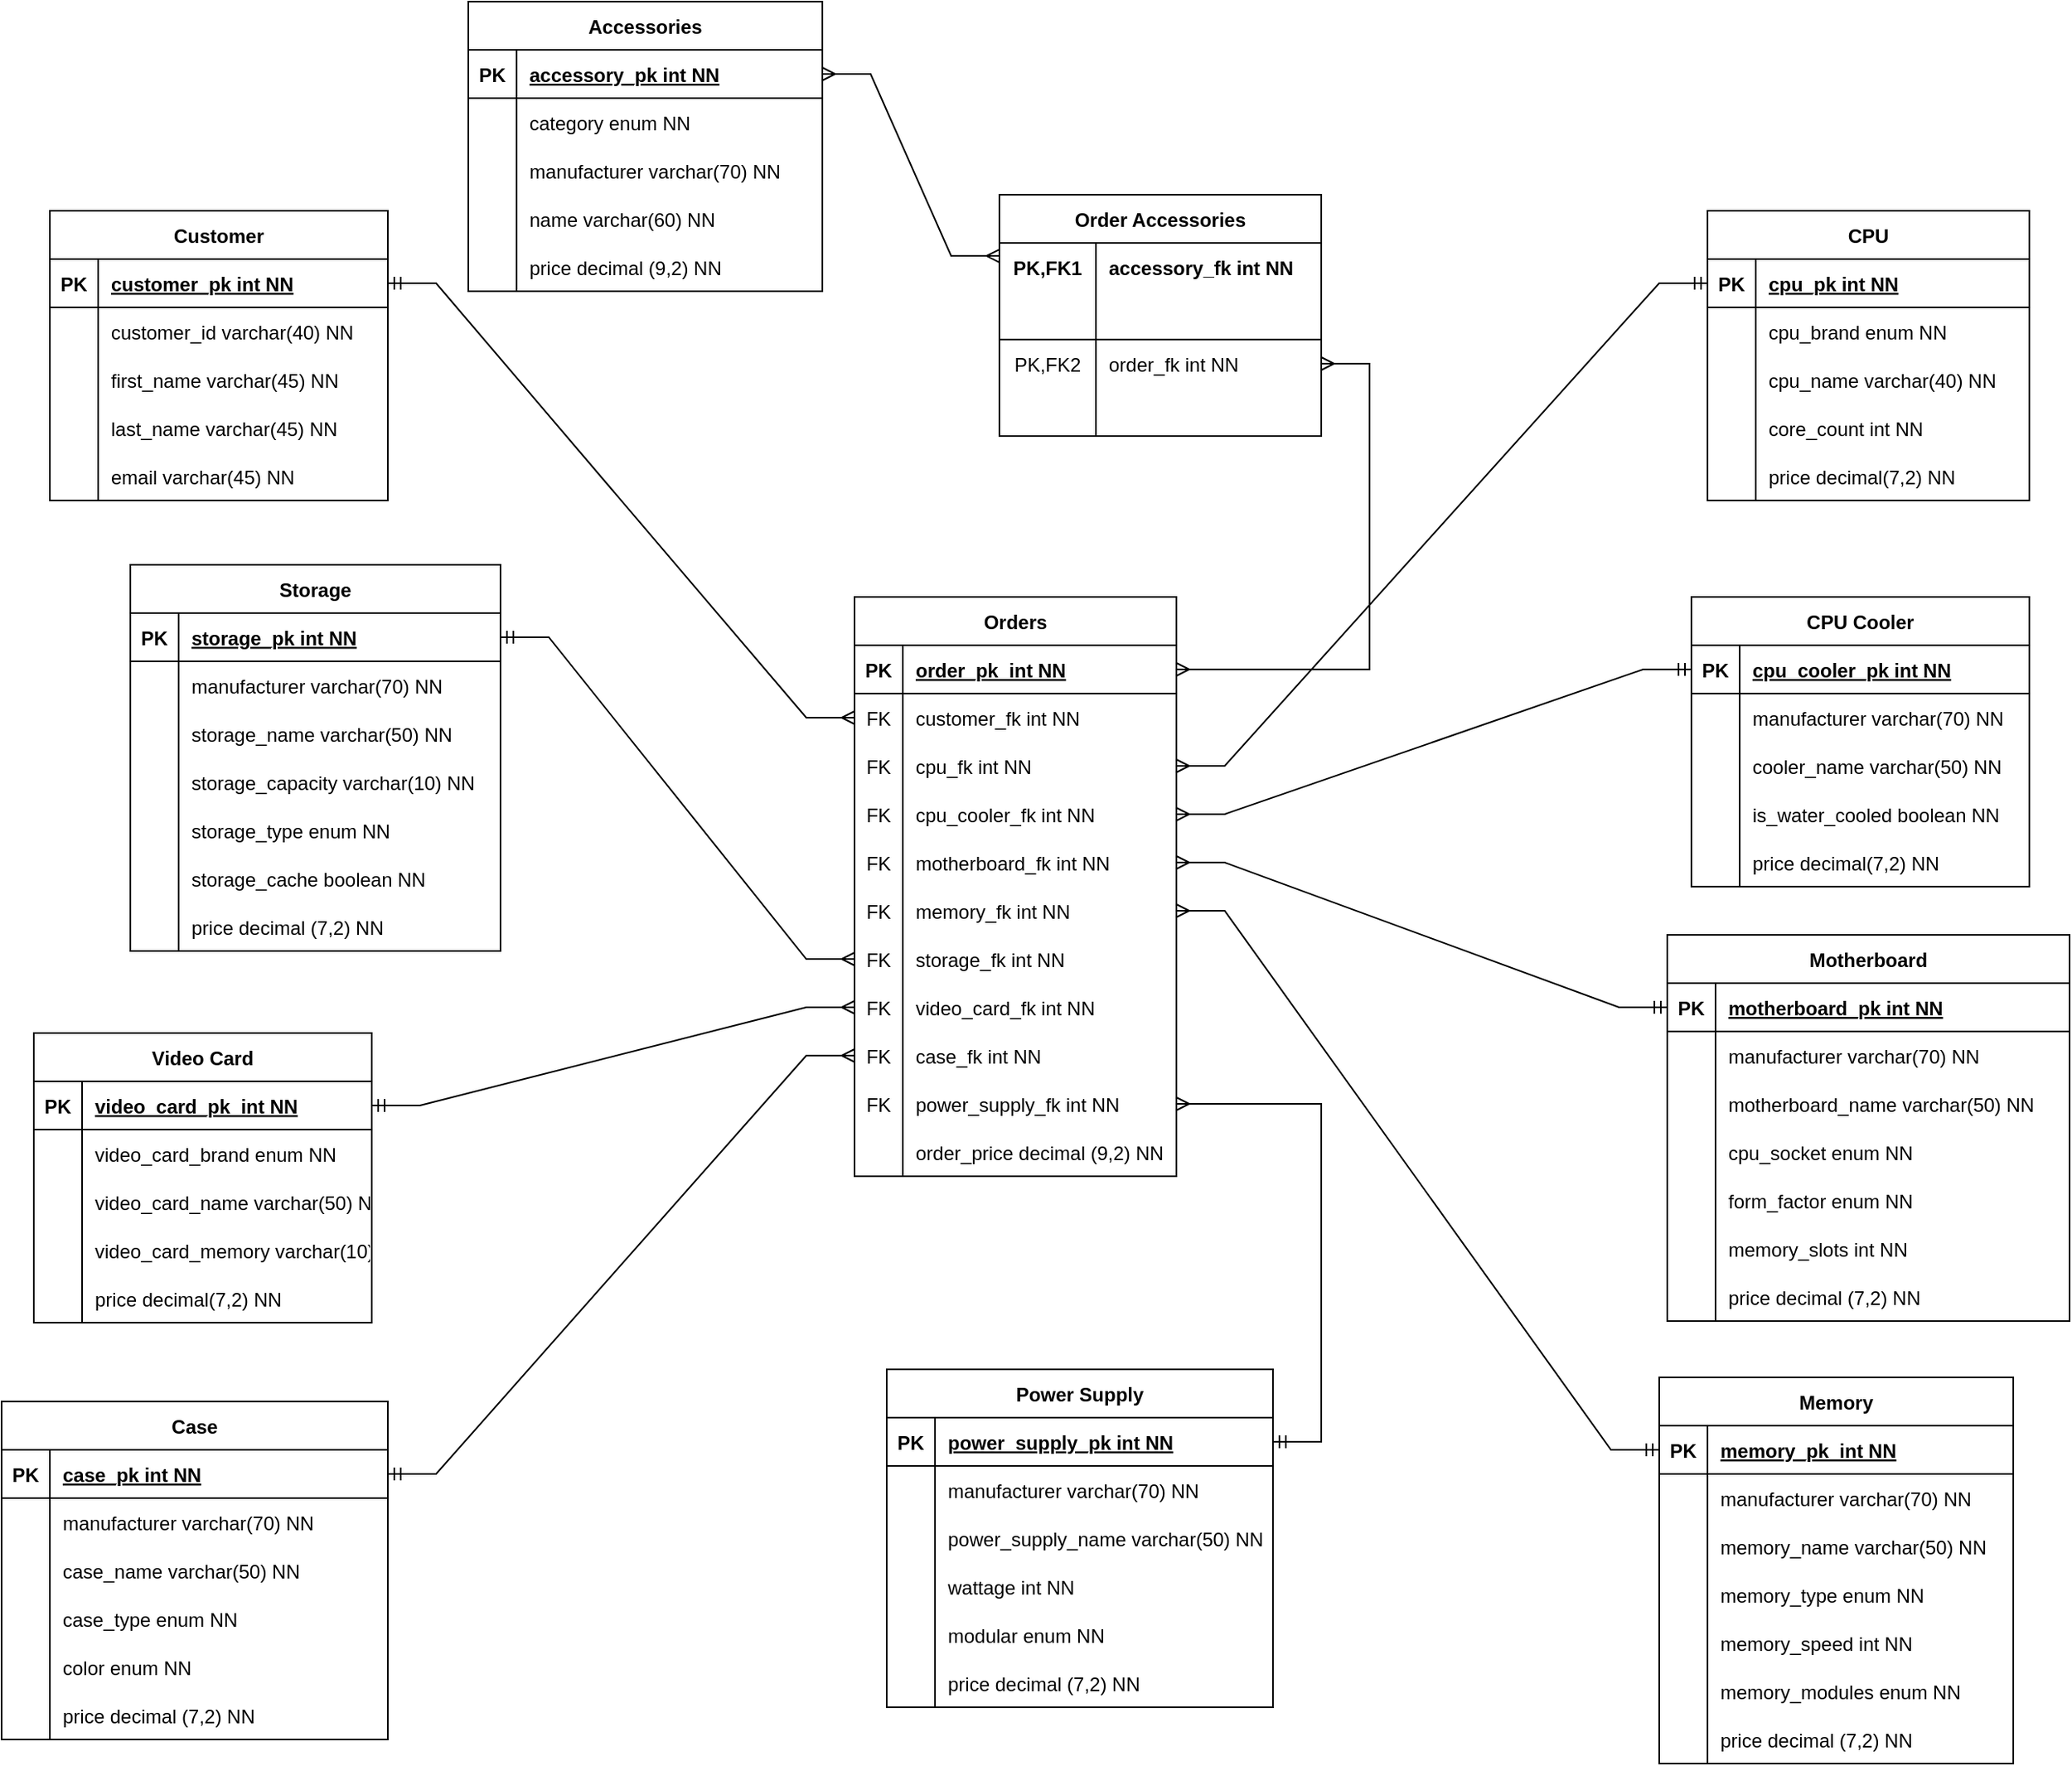 <mxfile version="20.7.4" type="device" pages="2"><diagram id="UXGuQx_WNuVOlo9QveBk" name="Page-1"><mxGraphModel dx="1870" dy="884" grid="1" gridSize="10" guides="1" tooltips="1" connect="1" arrows="1" fold="1" page="1" pageScale="1" pageWidth="1600" pageHeight="1200" math="0" shadow="0"><root><mxCell id="0"/><mxCell id="1" parent="0"/><mxCell id="BgrAVaGAto-ARwaJSmpv-31" value="Orders" style="shape=table;startSize=30;container=1;collapsible=1;childLayout=tableLayout;fixedRows=1;rowLines=0;fontStyle=1;align=center;resizeLast=1;" parent="1" vertex="1"><mxGeometry x="670" y="380" width="200" height="360" as="geometry"/></mxCell><mxCell id="BgrAVaGAto-ARwaJSmpv-32" value="" style="shape=tableRow;horizontal=0;startSize=0;swimlaneHead=0;swimlaneBody=0;fillColor=none;collapsible=0;dropTarget=0;points=[[0,0.5],[1,0.5]];portConstraint=eastwest;top=0;left=0;right=0;bottom=1;" parent="BgrAVaGAto-ARwaJSmpv-31" vertex="1"><mxGeometry y="30" width="200" height="30" as="geometry"/></mxCell><mxCell id="BgrAVaGAto-ARwaJSmpv-33" value="PK" style="shape=partialRectangle;connectable=0;fillColor=none;top=0;left=0;bottom=0;right=0;fontStyle=1;overflow=hidden;" parent="BgrAVaGAto-ARwaJSmpv-32" vertex="1"><mxGeometry width="30" height="30" as="geometry"><mxRectangle width="30" height="30" as="alternateBounds"/></mxGeometry></mxCell><mxCell id="BgrAVaGAto-ARwaJSmpv-34" value="order_pk_int NN" style="shape=partialRectangle;connectable=0;fillColor=none;top=0;left=0;bottom=0;right=0;align=left;spacingLeft=6;fontStyle=5;overflow=hidden;" parent="BgrAVaGAto-ARwaJSmpv-32" vertex="1"><mxGeometry x="30" width="170" height="30" as="geometry"><mxRectangle width="170" height="30" as="alternateBounds"/></mxGeometry></mxCell><mxCell id="BgrAVaGAto-ARwaJSmpv-35" value="" style="shape=tableRow;horizontal=0;startSize=0;swimlaneHead=0;swimlaneBody=0;fillColor=none;collapsible=0;dropTarget=0;points=[[0,0.5],[1,0.5]];portConstraint=eastwest;top=0;left=0;right=0;bottom=0;" parent="BgrAVaGAto-ARwaJSmpv-31" vertex="1"><mxGeometry y="60" width="200" height="30" as="geometry"/></mxCell><mxCell id="BgrAVaGAto-ARwaJSmpv-36" value="FK" style="shape=partialRectangle;connectable=0;fillColor=none;top=0;left=0;bottom=0;right=0;editable=1;overflow=hidden;" parent="BgrAVaGAto-ARwaJSmpv-35" vertex="1"><mxGeometry width="30" height="30" as="geometry"><mxRectangle width="30" height="30" as="alternateBounds"/></mxGeometry></mxCell><mxCell id="BgrAVaGAto-ARwaJSmpv-37" value="customer_fk int NN" style="shape=partialRectangle;connectable=0;fillColor=none;top=0;left=0;bottom=0;right=0;align=left;spacingLeft=6;overflow=hidden;" parent="BgrAVaGAto-ARwaJSmpv-35" vertex="1"><mxGeometry x="30" width="170" height="30" as="geometry"><mxRectangle width="170" height="30" as="alternateBounds"/></mxGeometry></mxCell><mxCell id="BgrAVaGAto-ARwaJSmpv-38" value="" style="shape=tableRow;horizontal=0;startSize=0;swimlaneHead=0;swimlaneBody=0;fillColor=none;collapsible=0;dropTarget=0;points=[[0,0.5],[1,0.5]];portConstraint=eastwest;top=0;left=0;right=0;bottom=0;" parent="BgrAVaGAto-ARwaJSmpv-31" vertex="1"><mxGeometry y="90" width="200" height="30" as="geometry"/></mxCell><mxCell id="BgrAVaGAto-ARwaJSmpv-39" value="FK" style="shape=partialRectangle;connectable=0;fillColor=none;top=0;left=0;bottom=0;right=0;editable=1;overflow=hidden;" parent="BgrAVaGAto-ARwaJSmpv-38" vertex="1"><mxGeometry width="30" height="30" as="geometry"><mxRectangle width="30" height="30" as="alternateBounds"/></mxGeometry></mxCell><mxCell id="BgrAVaGAto-ARwaJSmpv-40" value="cpu_fk int NN" style="shape=partialRectangle;connectable=0;fillColor=none;top=0;left=0;bottom=0;right=0;align=left;spacingLeft=6;overflow=hidden;" parent="BgrAVaGAto-ARwaJSmpv-38" vertex="1"><mxGeometry x="30" width="170" height="30" as="geometry"><mxRectangle width="170" height="30" as="alternateBounds"/></mxGeometry></mxCell><mxCell id="BgrAVaGAto-ARwaJSmpv-41" value="" style="shape=tableRow;horizontal=0;startSize=0;swimlaneHead=0;swimlaneBody=0;fillColor=none;collapsible=0;dropTarget=0;points=[[0,0.5],[1,0.5]];portConstraint=eastwest;top=0;left=0;right=0;bottom=0;" parent="BgrAVaGAto-ARwaJSmpv-31" vertex="1"><mxGeometry y="120" width="200" height="30" as="geometry"/></mxCell><mxCell id="BgrAVaGAto-ARwaJSmpv-42" value="FK" style="shape=partialRectangle;connectable=0;fillColor=none;top=0;left=0;bottom=0;right=0;editable=1;overflow=hidden;" parent="BgrAVaGAto-ARwaJSmpv-41" vertex="1"><mxGeometry width="30" height="30" as="geometry"><mxRectangle width="30" height="30" as="alternateBounds"/></mxGeometry></mxCell><mxCell id="BgrAVaGAto-ARwaJSmpv-43" value="cpu_cooler_fk int NN" style="shape=partialRectangle;connectable=0;fillColor=none;top=0;left=0;bottom=0;right=0;align=left;spacingLeft=6;overflow=hidden;" parent="BgrAVaGAto-ARwaJSmpv-41" vertex="1"><mxGeometry x="30" width="170" height="30" as="geometry"><mxRectangle width="170" height="30" as="alternateBounds"/></mxGeometry></mxCell><mxCell id="BgrAVaGAto-ARwaJSmpv-186" style="shape=tableRow;horizontal=0;startSize=0;swimlaneHead=0;swimlaneBody=0;fillColor=none;collapsible=0;dropTarget=0;points=[[0,0.5],[1,0.5]];portConstraint=eastwest;top=0;left=0;right=0;bottom=0;" parent="BgrAVaGAto-ARwaJSmpv-31" vertex="1"><mxGeometry y="150" width="200" height="30" as="geometry"/></mxCell><mxCell id="BgrAVaGAto-ARwaJSmpv-187" value="FK" style="shape=partialRectangle;connectable=0;fillColor=none;top=0;left=0;bottom=0;right=0;editable=1;overflow=hidden;" parent="BgrAVaGAto-ARwaJSmpv-186" vertex="1"><mxGeometry width="30" height="30" as="geometry"><mxRectangle width="30" height="30" as="alternateBounds"/></mxGeometry></mxCell><mxCell id="BgrAVaGAto-ARwaJSmpv-188" value="motherboard_fk int NN" style="shape=partialRectangle;connectable=0;fillColor=none;top=0;left=0;bottom=0;right=0;align=left;spacingLeft=6;overflow=hidden;" parent="BgrAVaGAto-ARwaJSmpv-186" vertex="1"><mxGeometry x="30" width="170" height="30" as="geometry"><mxRectangle width="170" height="30" as="alternateBounds"/></mxGeometry></mxCell><mxCell id="BgrAVaGAto-ARwaJSmpv-183" style="shape=tableRow;horizontal=0;startSize=0;swimlaneHead=0;swimlaneBody=0;fillColor=none;collapsible=0;dropTarget=0;points=[[0,0.5],[1,0.5]];portConstraint=eastwest;top=0;left=0;right=0;bottom=0;" parent="BgrAVaGAto-ARwaJSmpv-31" vertex="1"><mxGeometry y="180" width="200" height="30" as="geometry"/></mxCell><mxCell id="BgrAVaGAto-ARwaJSmpv-184" value="FK" style="shape=partialRectangle;connectable=0;fillColor=none;top=0;left=0;bottom=0;right=0;editable=1;overflow=hidden;" parent="BgrAVaGAto-ARwaJSmpv-183" vertex="1"><mxGeometry width="30" height="30" as="geometry"><mxRectangle width="30" height="30" as="alternateBounds"/></mxGeometry></mxCell><mxCell id="BgrAVaGAto-ARwaJSmpv-185" value="memory_fk int NN" style="shape=partialRectangle;connectable=0;fillColor=none;top=0;left=0;bottom=0;right=0;align=left;spacingLeft=6;overflow=hidden;" parent="BgrAVaGAto-ARwaJSmpv-183" vertex="1"><mxGeometry x="30" width="170" height="30" as="geometry"><mxRectangle width="170" height="30" as="alternateBounds"/></mxGeometry></mxCell><mxCell id="BgrAVaGAto-ARwaJSmpv-180" style="shape=tableRow;horizontal=0;startSize=0;swimlaneHead=0;swimlaneBody=0;fillColor=none;collapsible=0;dropTarget=0;points=[[0,0.5],[1,0.5]];portConstraint=eastwest;top=0;left=0;right=0;bottom=0;" parent="BgrAVaGAto-ARwaJSmpv-31" vertex="1"><mxGeometry y="210" width="200" height="30" as="geometry"/></mxCell><mxCell id="BgrAVaGAto-ARwaJSmpv-181" value="FK" style="shape=partialRectangle;connectable=0;fillColor=none;top=0;left=0;bottom=0;right=0;editable=1;overflow=hidden;" parent="BgrAVaGAto-ARwaJSmpv-180" vertex="1"><mxGeometry width="30" height="30" as="geometry"><mxRectangle width="30" height="30" as="alternateBounds"/></mxGeometry></mxCell><mxCell id="BgrAVaGAto-ARwaJSmpv-182" value="storage_fk int NN" style="shape=partialRectangle;connectable=0;fillColor=none;top=0;left=0;bottom=0;right=0;align=left;spacingLeft=6;overflow=hidden;" parent="BgrAVaGAto-ARwaJSmpv-180" vertex="1"><mxGeometry x="30" width="170" height="30" as="geometry"><mxRectangle width="170" height="30" as="alternateBounds"/></mxGeometry></mxCell><mxCell id="BgrAVaGAto-ARwaJSmpv-177" style="shape=tableRow;horizontal=0;startSize=0;swimlaneHead=0;swimlaneBody=0;fillColor=none;collapsible=0;dropTarget=0;points=[[0,0.5],[1,0.5]];portConstraint=eastwest;top=0;left=0;right=0;bottom=0;" parent="BgrAVaGAto-ARwaJSmpv-31" vertex="1"><mxGeometry y="240" width="200" height="30" as="geometry"/></mxCell><mxCell id="BgrAVaGAto-ARwaJSmpv-178" value="FK" style="shape=partialRectangle;connectable=0;fillColor=none;top=0;left=0;bottom=0;right=0;editable=1;overflow=hidden;" parent="BgrAVaGAto-ARwaJSmpv-177" vertex="1"><mxGeometry width="30" height="30" as="geometry"><mxRectangle width="30" height="30" as="alternateBounds"/></mxGeometry></mxCell><mxCell id="BgrAVaGAto-ARwaJSmpv-179" value="video_card_fk int NN" style="shape=partialRectangle;connectable=0;fillColor=none;top=0;left=0;bottom=0;right=0;align=left;spacingLeft=6;overflow=hidden;" parent="BgrAVaGAto-ARwaJSmpv-177" vertex="1"><mxGeometry x="30" width="170" height="30" as="geometry"><mxRectangle width="170" height="30" as="alternateBounds"/></mxGeometry></mxCell><mxCell id="BgrAVaGAto-ARwaJSmpv-189" style="shape=tableRow;horizontal=0;startSize=0;swimlaneHead=0;swimlaneBody=0;fillColor=none;collapsible=0;dropTarget=0;points=[[0,0.5],[1,0.5]];portConstraint=eastwest;top=0;left=0;right=0;bottom=0;" parent="BgrAVaGAto-ARwaJSmpv-31" vertex="1"><mxGeometry y="270" width="200" height="30" as="geometry"/></mxCell><mxCell id="BgrAVaGAto-ARwaJSmpv-190" value="FK" style="shape=partialRectangle;connectable=0;fillColor=none;top=0;left=0;bottom=0;right=0;editable=1;overflow=hidden;" parent="BgrAVaGAto-ARwaJSmpv-189" vertex="1"><mxGeometry width="30" height="30" as="geometry"><mxRectangle width="30" height="30" as="alternateBounds"/></mxGeometry></mxCell><mxCell id="BgrAVaGAto-ARwaJSmpv-191" value="case_fk int NN" style="shape=partialRectangle;connectable=0;fillColor=none;top=0;left=0;bottom=0;right=0;align=left;spacingLeft=6;overflow=hidden;" parent="BgrAVaGAto-ARwaJSmpv-189" vertex="1"><mxGeometry x="30" width="170" height="30" as="geometry"><mxRectangle width="170" height="30" as="alternateBounds"/></mxGeometry></mxCell><mxCell id="BgrAVaGAto-ARwaJSmpv-192" style="shape=tableRow;horizontal=0;startSize=0;swimlaneHead=0;swimlaneBody=0;fillColor=none;collapsible=0;dropTarget=0;points=[[0,0.5],[1,0.5]];portConstraint=eastwest;top=0;left=0;right=0;bottom=0;" parent="BgrAVaGAto-ARwaJSmpv-31" vertex="1"><mxGeometry y="300" width="200" height="30" as="geometry"/></mxCell><mxCell id="BgrAVaGAto-ARwaJSmpv-193" value="FK" style="shape=partialRectangle;connectable=0;fillColor=none;top=0;left=0;bottom=0;right=0;editable=1;overflow=hidden;" parent="BgrAVaGAto-ARwaJSmpv-192" vertex="1"><mxGeometry width="30" height="30" as="geometry"><mxRectangle width="30" height="30" as="alternateBounds"/></mxGeometry></mxCell><mxCell id="BgrAVaGAto-ARwaJSmpv-194" value="power_supply_fk int NN" style="shape=partialRectangle;connectable=0;fillColor=none;top=0;left=0;bottom=0;right=0;align=left;spacingLeft=6;overflow=hidden;" parent="BgrAVaGAto-ARwaJSmpv-192" vertex="1"><mxGeometry x="30" width="170" height="30" as="geometry"><mxRectangle width="170" height="30" as="alternateBounds"/></mxGeometry></mxCell><mxCell id="BgrAVaGAto-ARwaJSmpv-195" style="shape=tableRow;horizontal=0;startSize=0;swimlaneHead=0;swimlaneBody=0;fillColor=none;collapsible=0;dropTarget=0;points=[[0,0.5],[1,0.5]];portConstraint=eastwest;top=0;left=0;right=0;bottom=0;" parent="BgrAVaGAto-ARwaJSmpv-31" vertex="1"><mxGeometry y="330" width="200" height="30" as="geometry"/></mxCell><mxCell id="BgrAVaGAto-ARwaJSmpv-196" style="shape=partialRectangle;connectable=0;fillColor=none;top=0;left=0;bottom=0;right=0;editable=1;overflow=hidden;" parent="BgrAVaGAto-ARwaJSmpv-195" vertex="1"><mxGeometry width="30" height="30" as="geometry"><mxRectangle width="30" height="30" as="alternateBounds"/></mxGeometry></mxCell><mxCell id="BgrAVaGAto-ARwaJSmpv-197" value="order_price decimal (9,2) NN" style="shape=partialRectangle;connectable=0;fillColor=none;top=0;left=0;bottom=0;right=0;align=left;spacingLeft=6;overflow=hidden;" parent="BgrAVaGAto-ARwaJSmpv-195" vertex="1"><mxGeometry x="30" width="170" height="30" as="geometry"><mxRectangle width="170" height="30" as="alternateBounds"/></mxGeometry></mxCell><mxCell id="BgrAVaGAto-ARwaJSmpv-44" value="Customer" style="shape=table;startSize=30;container=1;collapsible=1;childLayout=tableLayout;fixedRows=1;rowLines=0;fontStyle=1;align=center;resizeLast=1;" parent="1" vertex="1"><mxGeometry x="170" y="140" width="210" height="180" as="geometry"/></mxCell><mxCell id="BgrAVaGAto-ARwaJSmpv-45" value="" style="shape=tableRow;horizontal=0;startSize=0;swimlaneHead=0;swimlaneBody=0;fillColor=none;collapsible=0;dropTarget=0;points=[[0,0.5],[1,0.5]];portConstraint=eastwest;top=0;left=0;right=0;bottom=1;" parent="BgrAVaGAto-ARwaJSmpv-44" vertex="1"><mxGeometry y="30" width="210" height="30" as="geometry"/></mxCell><mxCell id="BgrAVaGAto-ARwaJSmpv-46" value="PK" style="shape=partialRectangle;connectable=0;fillColor=none;top=0;left=0;bottom=0;right=0;fontStyle=1;overflow=hidden;" parent="BgrAVaGAto-ARwaJSmpv-45" vertex="1"><mxGeometry width="30" height="30" as="geometry"><mxRectangle width="30" height="30" as="alternateBounds"/></mxGeometry></mxCell><mxCell id="BgrAVaGAto-ARwaJSmpv-47" value="customer_pk int NN" style="shape=partialRectangle;connectable=0;fillColor=none;top=0;left=0;bottom=0;right=0;align=left;spacingLeft=6;fontStyle=5;overflow=hidden;" parent="BgrAVaGAto-ARwaJSmpv-45" vertex="1"><mxGeometry x="30" width="180" height="30" as="geometry"><mxRectangle width="180" height="30" as="alternateBounds"/></mxGeometry></mxCell><mxCell id="BgrAVaGAto-ARwaJSmpv-48" value="" style="shape=tableRow;horizontal=0;startSize=0;swimlaneHead=0;swimlaneBody=0;fillColor=none;collapsible=0;dropTarget=0;points=[[0,0.5],[1,0.5]];portConstraint=eastwest;top=0;left=0;right=0;bottom=0;" parent="BgrAVaGAto-ARwaJSmpv-44" vertex="1"><mxGeometry y="60" width="210" height="30" as="geometry"/></mxCell><mxCell id="BgrAVaGAto-ARwaJSmpv-49" value="" style="shape=partialRectangle;connectable=0;fillColor=none;top=0;left=0;bottom=0;right=0;editable=1;overflow=hidden;" parent="BgrAVaGAto-ARwaJSmpv-48" vertex="1"><mxGeometry width="30" height="30" as="geometry"><mxRectangle width="30" height="30" as="alternateBounds"/></mxGeometry></mxCell><mxCell id="BgrAVaGAto-ARwaJSmpv-50" value="customer_id varchar(40) NN" style="shape=partialRectangle;connectable=0;fillColor=none;top=0;left=0;bottom=0;right=0;align=left;spacingLeft=6;overflow=hidden;" parent="BgrAVaGAto-ARwaJSmpv-48" vertex="1"><mxGeometry x="30" width="180" height="30" as="geometry"><mxRectangle width="180" height="30" as="alternateBounds"/></mxGeometry></mxCell><mxCell id="BgrAVaGAto-ARwaJSmpv-51" value="" style="shape=tableRow;horizontal=0;startSize=0;swimlaneHead=0;swimlaneBody=0;fillColor=none;collapsible=0;dropTarget=0;points=[[0,0.5],[1,0.5]];portConstraint=eastwest;top=0;left=0;right=0;bottom=0;" parent="BgrAVaGAto-ARwaJSmpv-44" vertex="1"><mxGeometry y="90" width="210" height="30" as="geometry"/></mxCell><mxCell id="BgrAVaGAto-ARwaJSmpv-52" value="" style="shape=partialRectangle;connectable=0;fillColor=none;top=0;left=0;bottom=0;right=0;editable=1;overflow=hidden;" parent="BgrAVaGAto-ARwaJSmpv-51" vertex="1"><mxGeometry width="30" height="30" as="geometry"><mxRectangle width="30" height="30" as="alternateBounds"/></mxGeometry></mxCell><mxCell id="BgrAVaGAto-ARwaJSmpv-53" value="first_name varchar(45) NN" style="shape=partialRectangle;connectable=0;fillColor=none;top=0;left=0;bottom=0;right=0;align=left;spacingLeft=6;overflow=hidden;" parent="BgrAVaGAto-ARwaJSmpv-51" vertex="1"><mxGeometry x="30" width="180" height="30" as="geometry"><mxRectangle width="180" height="30" as="alternateBounds"/></mxGeometry></mxCell><mxCell id="BgrAVaGAto-ARwaJSmpv-54" value="" style="shape=tableRow;horizontal=0;startSize=0;swimlaneHead=0;swimlaneBody=0;fillColor=none;collapsible=0;dropTarget=0;points=[[0,0.5],[1,0.5]];portConstraint=eastwest;top=0;left=0;right=0;bottom=0;" parent="BgrAVaGAto-ARwaJSmpv-44" vertex="1"><mxGeometry y="120" width="210" height="30" as="geometry"/></mxCell><mxCell id="BgrAVaGAto-ARwaJSmpv-55" value="" style="shape=partialRectangle;connectable=0;fillColor=none;top=0;left=0;bottom=0;right=0;editable=1;overflow=hidden;" parent="BgrAVaGAto-ARwaJSmpv-54" vertex="1"><mxGeometry width="30" height="30" as="geometry"><mxRectangle width="30" height="30" as="alternateBounds"/></mxGeometry></mxCell><mxCell id="BgrAVaGAto-ARwaJSmpv-56" value="last_name varchar(45) NN" style="shape=partialRectangle;connectable=0;fillColor=none;top=0;left=0;bottom=0;right=0;align=left;spacingLeft=6;overflow=hidden;" parent="BgrAVaGAto-ARwaJSmpv-54" vertex="1"><mxGeometry x="30" width="180" height="30" as="geometry"><mxRectangle width="180" height="30" as="alternateBounds"/></mxGeometry></mxCell><mxCell id="BgrAVaGAto-ARwaJSmpv-57" style="shape=tableRow;horizontal=0;startSize=0;swimlaneHead=0;swimlaneBody=0;fillColor=none;collapsible=0;dropTarget=0;points=[[0,0.5],[1,0.5]];portConstraint=eastwest;top=0;left=0;right=0;bottom=0;" parent="BgrAVaGAto-ARwaJSmpv-44" vertex="1"><mxGeometry y="150" width="210" height="30" as="geometry"/></mxCell><mxCell id="BgrAVaGAto-ARwaJSmpv-58" style="shape=partialRectangle;connectable=0;fillColor=none;top=0;left=0;bottom=0;right=0;editable=1;overflow=hidden;" parent="BgrAVaGAto-ARwaJSmpv-57" vertex="1"><mxGeometry width="30" height="30" as="geometry"><mxRectangle width="30" height="30" as="alternateBounds"/></mxGeometry></mxCell><mxCell id="BgrAVaGAto-ARwaJSmpv-59" value="email varchar(45) NN" style="shape=partialRectangle;connectable=0;fillColor=none;top=0;left=0;bottom=0;right=0;align=left;spacingLeft=6;overflow=hidden;" parent="BgrAVaGAto-ARwaJSmpv-57" vertex="1"><mxGeometry x="30" width="180" height="30" as="geometry"><mxRectangle width="180" height="30" as="alternateBounds"/></mxGeometry></mxCell><mxCell id="BgrAVaGAto-ARwaJSmpv-60" value="Case" style="shape=table;startSize=30;container=1;collapsible=1;childLayout=tableLayout;fixedRows=1;rowLines=0;fontStyle=1;align=center;resizeLast=1;" parent="1" vertex="1"><mxGeometry x="140" y="880" width="240" height="210" as="geometry"/></mxCell><mxCell id="BgrAVaGAto-ARwaJSmpv-61" value="" style="shape=tableRow;horizontal=0;startSize=0;swimlaneHead=0;swimlaneBody=0;fillColor=none;collapsible=0;dropTarget=0;points=[[0,0.5],[1,0.5]];portConstraint=eastwest;top=0;left=0;right=0;bottom=1;" parent="BgrAVaGAto-ARwaJSmpv-60" vertex="1"><mxGeometry y="30" width="240" height="30" as="geometry"/></mxCell><mxCell id="BgrAVaGAto-ARwaJSmpv-62" value="PK" style="shape=partialRectangle;connectable=0;fillColor=none;top=0;left=0;bottom=0;right=0;fontStyle=1;overflow=hidden;" parent="BgrAVaGAto-ARwaJSmpv-61" vertex="1"><mxGeometry width="30" height="30" as="geometry"><mxRectangle width="30" height="30" as="alternateBounds"/></mxGeometry></mxCell><mxCell id="BgrAVaGAto-ARwaJSmpv-63" value="case_pk int NN" style="shape=partialRectangle;connectable=0;fillColor=none;top=0;left=0;bottom=0;right=0;align=left;spacingLeft=6;fontStyle=5;overflow=hidden;" parent="BgrAVaGAto-ARwaJSmpv-61" vertex="1"><mxGeometry x="30" width="210" height="30" as="geometry"><mxRectangle width="210" height="30" as="alternateBounds"/></mxGeometry></mxCell><mxCell id="BgrAVaGAto-ARwaJSmpv-64" value="" style="shape=tableRow;horizontal=0;startSize=0;swimlaneHead=0;swimlaneBody=0;fillColor=none;collapsible=0;dropTarget=0;points=[[0,0.5],[1,0.5]];portConstraint=eastwest;top=0;left=0;right=0;bottom=0;" parent="BgrAVaGAto-ARwaJSmpv-60" vertex="1"><mxGeometry y="60" width="240" height="30" as="geometry"/></mxCell><mxCell id="BgrAVaGAto-ARwaJSmpv-65" value="" style="shape=partialRectangle;connectable=0;fillColor=none;top=0;left=0;bottom=0;right=0;editable=1;overflow=hidden;" parent="BgrAVaGAto-ARwaJSmpv-64" vertex="1"><mxGeometry width="30" height="30" as="geometry"><mxRectangle width="30" height="30" as="alternateBounds"/></mxGeometry></mxCell><mxCell id="BgrAVaGAto-ARwaJSmpv-66" value="manufacturer varchar(70) NN" style="shape=partialRectangle;connectable=0;fillColor=none;top=0;left=0;bottom=0;right=0;align=left;spacingLeft=6;overflow=hidden;" parent="BgrAVaGAto-ARwaJSmpv-64" vertex="1"><mxGeometry x="30" width="210" height="30" as="geometry"><mxRectangle width="210" height="30" as="alternateBounds"/></mxGeometry></mxCell><mxCell id="BgrAVaGAto-ARwaJSmpv-67" value="" style="shape=tableRow;horizontal=0;startSize=0;swimlaneHead=0;swimlaneBody=0;fillColor=none;collapsible=0;dropTarget=0;points=[[0,0.5],[1,0.5]];portConstraint=eastwest;top=0;left=0;right=0;bottom=0;" parent="BgrAVaGAto-ARwaJSmpv-60" vertex="1"><mxGeometry y="90" width="240" height="30" as="geometry"/></mxCell><mxCell id="BgrAVaGAto-ARwaJSmpv-68" value="" style="shape=partialRectangle;connectable=0;fillColor=none;top=0;left=0;bottom=0;right=0;editable=1;overflow=hidden;" parent="BgrAVaGAto-ARwaJSmpv-67" vertex="1"><mxGeometry width="30" height="30" as="geometry"><mxRectangle width="30" height="30" as="alternateBounds"/></mxGeometry></mxCell><mxCell id="BgrAVaGAto-ARwaJSmpv-69" value="case_name varchar(50) NN" style="shape=partialRectangle;connectable=0;fillColor=none;top=0;left=0;bottom=0;right=0;align=left;spacingLeft=6;overflow=hidden;" parent="BgrAVaGAto-ARwaJSmpv-67" vertex="1"><mxGeometry x="30" width="210" height="30" as="geometry"><mxRectangle width="210" height="30" as="alternateBounds"/></mxGeometry></mxCell><mxCell id="BgrAVaGAto-ARwaJSmpv-70" value="" style="shape=tableRow;horizontal=0;startSize=0;swimlaneHead=0;swimlaneBody=0;fillColor=none;collapsible=0;dropTarget=0;points=[[0,0.5],[1,0.5]];portConstraint=eastwest;top=0;left=0;right=0;bottom=0;" parent="BgrAVaGAto-ARwaJSmpv-60" vertex="1"><mxGeometry y="120" width="240" height="30" as="geometry"/></mxCell><mxCell id="BgrAVaGAto-ARwaJSmpv-71" value="" style="shape=partialRectangle;connectable=0;fillColor=none;top=0;left=0;bottom=0;right=0;editable=1;overflow=hidden;" parent="BgrAVaGAto-ARwaJSmpv-70" vertex="1"><mxGeometry width="30" height="30" as="geometry"><mxRectangle width="30" height="30" as="alternateBounds"/></mxGeometry></mxCell><mxCell id="BgrAVaGAto-ARwaJSmpv-72" value="case_type enum NN" style="shape=partialRectangle;connectable=0;fillColor=none;top=0;left=0;bottom=0;right=0;align=left;spacingLeft=6;overflow=hidden;" parent="BgrAVaGAto-ARwaJSmpv-70" vertex="1"><mxGeometry x="30" width="210" height="30" as="geometry"><mxRectangle width="210" height="30" as="alternateBounds"/></mxGeometry></mxCell><mxCell id="BgrAVaGAto-ARwaJSmpv-243" style="shape=tableRow;horizontal=0;startSize=0;swimlaneHead=0;swimlaneBody=0;fillColor=none;collapsible=0;dropTarget=0;points=[[0,0.5],[1,0.5]];portConstraint=eastwest;top=0;left=0;right=0;bottom=0;" parent="BgrAVaGAto-ARwaJSmpv-60" vertex="1"><mxGeometry y="150" width="240" height="30" as="geometry"/></mxCell><mxCell id="BgrAVaGAto-ARwaJSmpv-244" style="shape=partialRectangle;connectable=0;fillColor=none;top=0;left=0;bottom=0;right=0;editable=1;overflow=hidden;" parent="BgrAVaGAto-ARwaJSmpv-243" vertex="1"><mxGeometry width="30" height="30" as="geometry"><mxRectangle width="30" height="30" as="alternateBounds"/></mxGeometry></mxCell><mxCell id="BgrAVaGAto-ARwaJSmpv-245" value="color enum NN" style="shape=partialRectangle;connectable=0;fillColor=none;top=0;left=0;bottom=0;right=0;align=left;spacingLeft=6;overflow=hidden;" parent="BgrAVaGAto-ARwaJSmpv-243" vertex="1"><mxGeometry x="30" width="210" height="30" as="geometry"><mxRectangle width="210" height="30" as="alternateBounds"/></mxGeometry></mxCell><mxCell id="BgrAVaGAto-ARwaJSmpv-246" style="shape=tableRow;horizontal=0;startSize=0;swimlaneHead=0;swimlaneBody=0;fillColor=none;collapsible=0;dropTarget=0;points=[[0,0.5],[1,0.5]];portConstraint=eastwest;top=0;left=0;right=0;bottom=0;" parent="BgrAVaGAto-ARwaJSmpv-60" vertex="1"><mxGeometry y="180" width="240" height="30" as="geometry"/></mxCell><mxCell id="BgrAVaGAto-ARwaJSmpv-247" style="shape=partialRectangle;connectable=0;fillColor=none;top=0;left=0;bottom=0;right=0;editable=1;overflow=hidden;" parent="BgrAVaGAto-ARwaJSmpv-246" vertex="1"><mxGeometry width="30" height="30" as="geometry"><mxRectangle width="30" height="30" as="alternateBounds"/></mxGeometry></mxCell><mxCell id="BgrAVaGAto-ARwaJSmpv-248" value="price decimal (7,2) NN" style="shape=partialRectangle;connectable=0;fillColor=none;top=0;left=0;bottom=0;right=0;align=left;spacingLeft=6;overflow=hidden;" parent="BgrAVaGAto-ARwaJSmpv-246" vertex="1"><mxGeometry x="30" width="210" height="30" as="geometry"><mxRectangle width="210" height="30" as="alternateBounds"/></mxGeometry></mxCell><mxCell id="BgrAVaGAto-ARwaJSmpv-73" value="Motherboard" style="shape=table;startSize=30;container=1;collapsible=1;childLayout=tableLayout;fixedRows=1;rowLines=0;fontStyle=1;align=center;resizeLast=1;" parent="1" vertex="1"><mxGeometry x="1175" y="590" width="250" height="240" as="geometry"/></mxCell><mxCell id="BgrAVaGAto-ARwaJSmpv-74" value="" style="shape=tableRow;horizontal=0;startSize=0;swimlaneHead=0;swimlaneBody=0;fillColor=none;collapsible=0;dropTarget=0;points=[[0,0.5],[1,0.5]];portConstraint=eastwest;top=0;left=0;right=0;bottom=1;" parent="BgrAVaGAto-ARwaJSmpv-73" vertex="1"><mxGeometry y="30" width="250" height="30" as="geometry"/></mxCell><mxCell id="BgrAVaGAto-ARwaJSmpv-75" value="PK" style="shape=partialRectangle;connectable=0;fillColor=none;top=0;left=0;bottom=0;right=0;fontStyle=1;overflow=hidden;" parent="BgrAVaGAto-ARwaJSmpv-74" vertex="1"><mxGeometry width="30" height="30" as="geometry"><mxRectangle width="30" height="30" as="alternateBounds"/></mxGeometry></mxCell><mxCell id="BgrAVaGAto-ARwaJSmpv-76" value="motherboard_pk int NN" style="shape=partialRectangle;connectable=0;fillColor=none;top=0;left=0;bottom=0;right=0;align=left;spacingLeft=6;fontStyle=5;overflow=hidden;" parent="BgrAVaGAto-ARwaJSmpv-74" vertex="1"><mxGeometry x="30" width="220" height="30" as="geometry"><mxRectangle width="220" height="30" as="alternateBounds"/></mxGeometry></mxCell><mxCell id="BgrAVaGAto-ARwaJSmpv-77" value="" style="shape=tableRow;horizontal=0;startSize=0;swimlaneHead=0;swimlaneBody=0;fillColor=none;collapsible=0;dropTarget=0;points=[[0,0.5],[1,0.5]];portConstraint=eastwest;top=0;left=0;right=0;bottom=0;" parent="BgrAVaGAto-ARwaJSmpv-73" vertex="1"><mxGeometry y="60" width="250" height="30" as="geometry"/></mxCell><mxCell id="BgrAVaGAto-ARwaJSmpv-78" value="" style="shape=partialRectangle;connectable=0;fillColor=none;top=0;left=0;bottom=0;right=0;editable=1;overflow=hidden;" parent="BgrAVaGAto-ARwaJSmpv-77" vertex="1"><mxGeometry width="30" height="30" as="geometry"><mxRectangle width="30" height="30" as="alternateBounds"/></mxGeometry></mxCell><mxCell id="BgrAVaGAto-ARwaJSmpv-79" value="manufacturer varchar(70) NN" style="shape=partialRectangle;connectable=0;fillColor=none;top=0;left=0;bottom=0;right=0;align=left;spacingLeft=6;overflow=hidden;" parent="BgrAVaGAto-ARwaJSmpv-77" vertex="1"><mxGeometry x="30" width="220" height="30" as="geometry"><mxRectangle width="220" height="30" as="alternateBounds"/></mxGeometry></mxCell><mxCell id="BgrAVaGAto-ARwaJSmpv-80" value="" style="shape=tableRow;horizontal=0;startSize=0;swimlaneHead=0;swimlaneBody=0;fillColor=none;collapsible=0;dropTarget=0;points=[[0,0.5],[1,0.5]];portConstraint=eastwest;top=0;left=0;right=0;bottom=0;" parent="BgrAVaGAto-ARwaJSmpv-73" vertex="1"><mxGeometry y="90" width="250" height="30" as="geometry"/></mxCell><mxCell id="BgrAVaGAto-ARwaJSmpv-81" value="" style="shape=partialRectangle;connectable=0;fillColor=none;top=0;left=0;bottom=0;right=0;editable=1;overflow=hidden;" parent="BgrAVaGAto-ARwaJSmpv-80" vertex="1"><mxGeometry width="30" height="30" as="geometry"><mxRectangle width="30" height="30" as="alternateBounds"/></mxGeometry></mxCell><mxCell id="BgrAVaGAto-ARwaJSmpv-82" value="motherboard_name varchar(50) NN" style="shape=partialRectangle;connectable=0;fillColor=none;top=0;left=0;bottom=0;right=0;align=left;spacingLeft=6;overflow=hidden;" parent="BgrAVaGAto-ARwaJSmpv-80" vertex="1"><mxGeometry x="30" width="220" height="30" as="geometry"><mxRectangle width="220" height="30" as="alternateBounds"/></mxGeometry></mxCell><mxCell id="BgrAVaGAto-ARwaJSmpv-83" value="" style="shape=tableRow;horizontal=0;startSize=0;swimlaneHead=0;swimlaneBody=0;fillColor=none;collapsible=0;dropTarget=0;points=[[0,0.5],[1,0.5]];portConstraint=eastwest;top=0;left=0;right=0;bottom=0;" parent="BgrAVaGAto-ARwaJSmpv-73" vertex="1"><mxGeometry y="120" width="250" height="30" as="geometry"/></mxCell><mxCell id="BgrAVaGAto-ARwaJSmpv-84" value="" style="shape=partialRectangle;connectable=0;fillColor=none;top=0;left=0;bottom=0;right=0;editable=1;overflow=hidden;" parent="BgrAVaGAto-ARwaJSmpv-83" vertex="1"><mxGeometry width="30" height="30" as="geometry"><mxRectangle width="30" height="30" as="alternateBounds"/></mxGeometry></mxCell><mxCell id="BgrAVaGAto-ARwaJSmpv-85" value="cpu_socket enum NN" style="shape=partialRectangle;connectable=0;fillColor=none;top=0;left=0;bottom=0;right=0;align=left;spacingLeft=6;overflow=hidden;" parent="BgrAVaGAto-ARwaJSmpv-83" vertex="1"><mxGeometry x="30" width="220" height="30" as="geometry"><mxRectangle width="220" height="30" as="alternateBounds"/></mxGeometry></mxCell><mxCell id="BgrAVaGAto-ARwaJSmpv-204" style="shape=tableRow;horizontal=0;startSize=0;swimlaneHead=0;swimlaneBody=0;fillColor=none;collapsible=0;dropTarget=0;points=[[0,0.5],[1,0.5]];portConstraint=eastwest;top=0;left=0;right=0;bottom=0;" parent="BgrAVaGAto-ARwaJSmpv-73" vertex="1"><mxGeometry y="150" width="250" height="30" as="geometry"/></mxCell><mxCell id="BgrAVaGAto-ARwaJSmpv-205" style="shape=partialRectangle;connectable=0;fillColor=none;top=0;left=0;bottom=0;right=0;editable=1;overflow=hidden;" parent="BgrAVaGAto-ARwaJSmpv-204" vertex="1"><mxGeometry width="30" height="30" as="geometry"><mxRectangle width="30" height="30" as="alternateBounds"/></mxGeometry></mxCell><mxCell id="BgrAVaGAto-ARwaJSmpv-206" value="form_factor enum NN" style="shape=partialRectangle;connectable=0;fillColor=none;top=0;left=0;bottom=0;right=0;align=left;spacingLeft=6;overflow=hidden;" parent="BgrAVaGAto-ARwaJSmpv-204" vertex="1"><mxGeometry x="30" width="220" height="30" as="geometry"><mxRectangle width="220" height="30" as="alternateBounds"/></mxGeometry></mxCell><mxCell id="BgrAVaGAto-ARwaJSmpv-207" style="shape=tableRow;horizontal=0;startSize=0;swimlaneHead=0;swimlaneBody=0;fillColor=none;collapsible=0;dropTarget=0;points=[[0,0.5],[1,0.5]];portConstraint=eastwest;top=0;left=0;right=0;bottom=0;" parent="BgrAVaGAto-ARwaJSmpv-73" vertex="1"><mxGeometry y="180" width="250" height="30" as="geometry"/></mxCell><mxCell id="BgrAVaGAto-ARwaJSmpv-208" style="shape=partialRectangle;connectable=0;fillColor=none;top=0;left=0;bottom=0;right=0;editable=1;overflow=hidden;" parent="BgrAVaGAto-ARwaJSmpv-207" vertex="1"><mxGeometry width="30" height="30" as="geometry"><mxRectangle width="30" height="30" as="alternateBounds"/></mxGeometry></mxCell><mxCell id="BgrAVaGAto-ARwaJSmpv-209" value="memory_slots int NN" style="shape=partialRectangle;connectable=0;fillColor=none;top=0;left=0;bottom=0;right=0;align=left;spacingLeft=6;overflow=hidden;" parent="BgrAVaGAto-ARwaJSmpv-207" vertex="1"><mxGeometry x="30" width="220" height="30" as="geometry"><mxRectangle width="220" height="30" as="alternateBounds"/></mxGeometry></mxCell><mxCell id="BgrAVaGAto-ARwaJSmpv-210" style="shape=tableRow;horizontal=0;startSize=0;swimlaneHead=0;swimlaneBody=0;fillColor=none;collapsible=0;dropTarget=0;points=[[0,0.5],[1,0.5]];portConstraint=eastwest;top=0;left=0;right=0;bottom=0;" parent="BgrAVaGAto-ARwaJSmpv-73" vertex="1"><mxGeometry y="210" width="250" height="30" as="geometry"/></mxCell><mxCell id="BgrAVaGAto-ARwaJSmpv-211" style="shape=partialRectangle;connectable=0;fillColor=none;top=0;left=0;bottom=0;right=0;editable=1;overflow=hidden;" parent="BgrAVaGAto-ARwaJSmpv-210" vertex="1"><mxGeometry width="30" height="30" as="geometry"><mxRectangle width="30" height="30" as="alternateBounds"/></mxGeometry></mxCell><mxCell id="BgrAVaGAto-ARwaJSmpv-212" value="price decimal (7,2) NN" style="shape=partialRectangle;connectable=0;fillColor=none;top=0;left=0;bottom=0;right=0;align=left;spacingLeft=6;overflow=hidden;" parent="BgrAVaGAto-ARwaJSmpv-210" vertex="1"><mxGeometry x="30" width="220" height="30" as="geometry"><mxRectangle width="220" height="30" as="alternateBounds"/></mxGeometry></mxCell><mxCell id="BgrAVaGAto-ARwaJSmpv-86" value="CPU" style="shape=table;startSize=30;container=1;collapsible=1;childLayout=tableLayout;fixedRows=1;rowLines=0;fontStyle=1;align=center;resizeLast=1;" parent="1" vertex="1"><mxGeometry x="1200" y="140" width="200" height="180" as="geometry"/></mxCell><mxCell id="BgrAVaGAto-ARwaJSmpv-87" value="" style="shape=tableRow;horizontal=0;startSize=0;swimlaneHead=0;swimlaneBody=0;fillColor=none;collapsible=0;dropTarget=0;points=[[0,0.5],[1,0.5]];portConstraint=eastwest;top=0;left=0;right=0;bottom=1;" parent="BgrAVaGAto-ARwaJSmpv-86" vertex="1"><mxGeometry y="30" width="200" height="30" as="geometry"/></mxCell><mxCell id="BgrAVaGAto-ARwaJSmpv-88" value="PK" style="shape=partialRectangle;connectable=0;fillColor=none;top=0;left=0;bottom=0;right=0;fontStyle=1;overflow=hidden;" parent="BgrAVaGAto-ARwaJSmpv-87" vertex="1"><mxGeometry width="30" height="30" as="geometry"><mxRectangle width="30" height="30" as="alternateBounds"/></mxGeometry></mxCell><mxCell id="BgrAVaGAto-ARwaJSmpv-89" value="cpu_pk int NN" style="shape=partialRectangle;connectable=0;fillColor=none;top=0;left=0;bottom=0;right=0;align=left;spacingLeft=6;fontStyle=5;overflow=hidden;" parent="BgrAVaGAto-ARwaJSmpv-87" vertex="1"><mxGeometry x="30" width="170" height="30" as="geometry"><mxRectangle width="170" height="30" as="alternateBounds"/></mxGeometry></mxCell><mxCell id="BgrAVaGAto-ARwaJSmpv-90" value="" style="shape=tableRow;horizontal=0;startSize=0;swimlaneHead=0;swimlaneBody=0;fillColor=none;collapsible=0;dropTarget=0;points=[[0,0.5],[1,0.5]];portConstraint=eastwest;top=0;left=0;right=0;bottom=0;" parent="BgrAVaGAto-ARwaJSmpv-86" vertex="1"><mxGeometry y="60" width="200" height="30" as="geometry"/></mxCell><mxCell id="BgrAVaGAto-ARwaJSmpv-91" value="" style="shape=partialRectangle;connectable=0;fillColor=none;top=0;left=0;bottom=0;right=0;editable=1;overflow=hidden;" parent="BgrAVaGAto-ARwaJSmpv-90" vertex="1"><mxGeometry width="30" height="30" as="geometry"><mxRectangle width="30" height="30" as="alternateBounds"/></mxGeometry></mxCell><mxCell id="BgrAVaGAto-ARwaJSmpv-92" value="cpu_brand enum NN" style="shape=partialRectangle;connectable=0;fillColor=none;top=0;left=0;bottom=0;right=0;align=left;spacingLeft=6;overflow=hidden;" parent="BgrAVaGAto-ARwaJSmpv-90" vertex="1"><mxGeometry x="30" width="170" height="30" as="geometry"><mxRectangle width="170" height="30" as="alternateBounds"/></mxGeometry></mxCell><mxCell id="BgrAVaGAto-ARwaJSmpv-93" value="" style="shape=tableRow;horizontal=0;startSize=0;swimlaneHead=0;swimlaneBody=0;fillColor=none;collapsible=0;dropTarget=0;points=[[0,0.5],[1,0.5]];portConstraint=eastwest;top=0;left=0;right=0;bottom=0;" parent="BgrAVaGAto-ARwaJSmpv-86" vertex="1"><mxGeometry y="90" width="200" height="30" as="geometry"/></mxCell><mxCell id="BgrAVaGAto-ARwaJSmpv-94" value="" style="shape=partialRectangle;connectable=0;fillColor=none;top=0;left=0;bottom=0;right=0;editable=1;overflow=hidden;" parent="BgrAVaGAto-ARwaJSmpv-93" vertex="1"><mxGeometry width="30" height="30" as="geometry"><mxRectangle width="30" height="30" as="alternateBounds"/></mxGeometry></mxCell><mxCell id="BgrAVaGAto-ARwaJSmpv-95" value="cpu_name varchar(40) NN" style="shape=partialRectangle;connectable=0;fillColor=none;top=0;left=0;bottom=0;right=0;align=left;spacingLeft=6;overflow=hidden;" parent="BgrAVaGAto-ARwaJSmpv-93" vertex="1"><mxGeometry x="30" width="170" height="30" as="geometry"><mxRectangle width="170" height="30" as="alternateBounds"/></mxGeometry></mxCell><mxCell id="BgrAVaGAto-ARwaJSmpv-96" value="" style="shape=tableRow;horizontal=0;startSize=0;swimlaneHead=0;swimlaneBody=0;fillColor=none;collapsible=0;dropTarget=0;points=[[0,0.5],[1,0.5]];portConstraint=eastwest;top=0;left=0;right=0;bottom=0;" parent="BgrAVaGAto-ARwaJSmpv-86" vertex="1"><mxGeometry y="120" width="200" height="30" as="geometry"/></mxCell><mxCell id="BgrAVaGAto-ARwaJSmpv-97" value="" style="shape=partialRectangle;connectable=0;fillColor=none;top=0;left=0;bottom=0;right=0;editable=1;overflow=hidden;" parent="BgrAVaGAto-ARwaJSmpv-96" vertex="1"><mxGeometry width="30" height="30" as="geometry"><mxRectangle width="30" height="30" as="alternateBounds"/></mxGeometry></mxCell><mxCell id="BgrAVaGAto-ARwaJSmpv-98" value="core_count int NN" style="shape=partialRectangle;connectable=0;fillColor=none;top=0;left=0;bottom=0;right=0;align=left;spacingLeft=6;overflow=hidden;" parent="BgrAVaGAto-ARwaJSmpv-96" vertex="1"><mxGeometry x="30" width="170" height="30" as="geometry"><mxRectangle width="170" height="30" as="alternateBounds"/></mxGeometry></mxCell><mxCell id="BgrAVaGAto-ARwaJSmpv-198" style="shape=tableRow;horizontal=0;startSize=0;swimlaneHead=0;swimlaneBody=0;fillColor=none;collapsible=0;dropTarget=0;points=[[0,0.5],[1,0.5]];portConstraint=eastwest;top=0;left=0;right=0;bottom=0;" parent="BgrAVaGAto-ARwaJSmpv-86" vertex="1"><mxGeometry y="150" width="200" height="30" as="geometry"/></mxCell><mxCell id="BgrAVaGAto-ARwaJSmpv-199" style="shape=partialRectangle;connectable=0;fillColor=none;top=0;left=0;bottom=0;right=0;editable=1;overflow=hidden;" parent="BgrAVaGAto-ARwaJSmpv-198" vertex="1"><mxGeometry width="30" height="30" as="geometry"><mxRectangle width="30" height="30" as="alternateBounds"/></mxGeometry></mxCell><mxCell id="BgrAVaGAto-ARwaJSmpv-200" value="price decimal(7,2) NN" style="shape=partialRectangle;connectable=0;fillColor=none;top=0;left=0;bottom=0;right=0;align=left;spacingLeft=6;overflow=hidden;" parent="BgrAVaGAto-ARwaJSmpv-198" vertex="1"><mxGeometry x="30" width="170" height="30" as="geometry"><mxRectangle width="170" height="30" as="alternateBounds"/></mxGeometry></mxCell><mxCell id="BgrAVaGAto-ARwaJSmpv-99" value="Power Supply" style="shape=table;startSize=30;container=1;collapsible=1;childLayout=tableLayout;fixedRows=1;rowLines=0;fontStyle=1;align=center;resizeLast=1;" parent="1" vertex="1"><mxGeometry x="690" y="860" width="240" height="210" as="geometry"/></mxCell><mxCell id="BgrAVaGAto-ARwaJSmpv-100" value="" style="shape=tableRow;horizontal=0;startSize=0;swimlaneHead=0;swimlaneBody=0;fillColor=none;collapsible=0;dropTarget=0;points=[[0,0.5],[1,0.5]];portConstraint=eastwest;top=0;left=0;right=0;bottom=1;" parent="BgrAVaGAto-ARwaJSmpv-99" vertex="1"><mxGeometry y="30" width="240" height="30" as="geometry"/></mxCell><mxCell id="BgrAVaGAto-ARwaJSmpv-101" value="PK" style="shape=partialRectangle;connectable=0;fillColor=none;top=0;left=0;bottom=0;right=0;fontStyle=1;overflow=hidden;" parent="BgrAVaGAto-ARwaJSmpv-100" vertex="1"><mxGeometry width="30" height="30" as="geometry"><mxRectangle width="30" height="30" as="alternateBounds"/></mxGeometry></mxCell><mxCell id="BgrAVaGAto-ARwaJSmpv-102" value="power_supply_pk int NN" style="shape=partialRectangle;connectable=0;fillColor=none;top=0;left=0;bottom=0;right=0;align=left;spacingLeft=6;fontStyle=5;overflow=hidden;" parent="BgrAVaGAto-ARwaJSmpv-100" vertex="1"><mxGeometry x="30" width="210" height="30" as="geometry"><mxRectangle width="210" height="30" as="alternateBounds"/></mxGeometry></mxCell><mxCell id="BgrAVaGAto-ARwaJSmpv-103" value="" style="shape=tableRow;horizontal=0;startSize=0;swimlaneHead=0;swimlaneBody=0;fillColor=none;collapsible=0;dropTarget=0;points=[[0,0.5],[1,0.5]];portConstraint=eastwest;top=0;left=0;right=0;bottom=0;" parent="BgrAVaGAto-ARwaJSmpv-99" vertex="1"><mxGeometry y="60" width="240" height="30" as="geometry"/></mxCell><mxCell id="BgrAVaGAto-ARwaJSmpv-104" value="" style="shape=partialRectangle;connectable=0;fillColor=none;top=0;left=0;bottom=0;right=0;editable=1;overflow=hidden;" parent="BgrAVaGAto-ARwaJSmpv-103" vertex="1"><mxGeometry width="30" height="30" as="geometry"><mxRectangle width="30" height="30" as="alternateBounds"/></mxGeometry></mxCell><mxCell id="BgrAVaGAto-ARwaJSmpv-105" value="manufacturer varchar(70) NN" style="shape=partialRectangle;connectable=0;fillColor=none;top=0;left=0;bottom=0;right=0;align=left;spacingLeft=6;overflow=hidden;" parent="BgrAVaGAto-ARwaJSmpv-103" vertex="1"><mxGeometry x="30" width="210" height="30" as="geometry"><mxRectangle width="210" height="30" as="alternateBounds"/></mxGeometry></mxCell><mxCell id="BgrAVaGAto-ARwaJSmpv-106" value="" style="shape=tableRow;horizontal=0;startSize=0;swimlaneHead=0;swimlaneBody=0;fillColor=none;collapsible=0;dropTarget=0;points=[[0,0.5],[1,0.5]];portConstraint=eastwest;top=0;left=0;right=0;bottom=0;" parent="BgrAVaGAto-ARwaJSmpv-99" vertex="1"><mxGeometry y="90" width="240" height="30" as="geometry"/></mxCell><mxCell id="BgrAVaGAto-ARwaJSmpv-107" value="" style="shape=partialRectangle;connectable=0;fillColor=none;top=0;left=0;bottom=0;right=0;editable=1;overflow=hidden;" parent="BgrAVaGAto-ARwaJSmpv-106" vertex="1"><mxGeometry width="30" height="30" as="geometry"><mxRectangle width="30" height="30" as="alternateBounds"/></mxGeometry></mxCell><mxCell id="BgrAVaGAto-ARwaJSmpv-108" value="power_supply_name varchar(50) NN" style="shape=partialRectangle;connectable=0;fillColor=none;top=0;left=0;bottom=0;right=0;align=left;spacingLeft=6;overflow=hidden;" parent="BgrAVaGAto-ARwaJSmpv-106" vertex="1"><mxGeometry x="30" width="210" height="30" as="geometry"><mxRectangle width="210" height="30" as="alternateBounds"/></mxGeometry></mxCell><mxCell id="BgrAVaGAto-ARwaJSmpv-109" value="" style="shape=tableRow;horizontal=0;startSize=0;swimlaneHead=0;swimlaneBody=0;fillColor=none;collapsible=0;dropTarget=0;points=[[0,0.5],[1,0.5]];portConstraint=eastwest;top=0;left=0;right=0;bottom=0;" parent="BgrAVaGAto-ARwaJSmpv-99" vertex="1"><mxGeometry y="120" width="240" height="30" as="geometry"/></mxCell><mxCell id="BgrAVaGAto-ARwaJSmpv-110" value="" style="shape=partialRectangle;connectable=0;fillColor=none;top=0;left=0;bottom=0;right=0;editable=1;overflow=hidden;" parent="BgrAVaGAto-ARwaJSmpv-109" vertex="1"><mxGeometry width="30" height="30" as="geometry"><mxRectangle width="30" height="30" as="alternateBounds"/></mxGeometry></mxCell><mxCell id="BgrAVaGAto-ARwaJSmpv-111" value="wattage int NN" style="shape=partialRectangle;connectable=0;fillColor=none;top=0;left=0;bottom=0;right=0;align=left;spacingLeft=6;overflow=hidden;" parent="BgrAVaGAto-ARwaJSmpv-109" vertex="1"><mxGeometry x="30" width="210" height="30" as="geometry"><mxRectangle width="210" height="30" as="alternateBounds"/></mxGeometry></mxCell><mxCell id="BgrAVaGAto-ARwaJSmpv-234" style="shape=tableRow;horizontal=0;startSize=0;swimlaneHead=0;swimlaneBody=0;fillColor=none;collapsible=0;dropTarget=0;points=[[0,0.5],[1,0.5]];portConstraint=eastwest;top=0;left=0;right=0;bottom=0;" parent="BgrAVaGAto-ARwaJSmpv-99" vertex="1"><mxGeometry y="150" width="240" height="30" as="geometry"/></mxCell><mxCell id="BgrAVaGAto-ARwaJSmpv-235" style="shape=partialRectangle;connectable=0;fillColor=none;top=0;left=0;bottom=0;right=0;editable=1;overflow=hidden;" parent="BgrAVaGAto-ARwaJSmpv-234" vertex="1"><mxGeometry width="30" height="30" as="geometry"><mxRectangle width="30" height="30" as="alternateBounds"/></mxGeometry></mxCell><mxCell id="BgrAVaGAto-ARwaJSmpv-236" value="modular enum NN" style="shape=partialRectangle;connectable=0;fillColor=none;top=0;left=0;bottom=0;right=0;align=left;spacingLeft=6;overflow=hidden;" parent="BgrAVaGAto-ARwaJSmpv-234" vertex="1"><mxGeometry x="30" width="210" height="30" as="geometry"><mxRectangle width="210" height="30" as="alternateBounds"/></mxGeometry></mxCell><mxCell id="BgrAVaGAto-ARwaJSmpv-237" style="shape=tableRow;horizontal=0;startSize=0;swimlaneHead=0;swimlaneBody=0;fillColor=none;collapsible=0;dropTarget=0;points=[[0,0.5],[1,0.5]];portConstraint=eastwest;top=0;left=0;right=0;bottom=0;" parent="BgrAVaGAto-ARwaJSmpv-99" vertex="1"><mxGeometry y="180" width="240" height="30" as="geometry"/></mxCell><mxCell id="BgrAVaGAto-ARwaJSmpv-238" style="shape=partialRectangle;connectable=0;fillColor=none;top=0;left=0;bottom=0;right=0;editable=1;overflow=hidden;" parent="BgrAVaGAto-ARwaJSmpv-237" vertex="1"><mxGeometry width="30" height="30" as="geometry"><mxRectangle width="30" height="30" as="alternateBounds"/></mxGeometry></mxCell><mxCell id="BgrAVaGAto-ARwaJSmpv-239" value="price decimal (7,2) NN" style="shape=partialRectangle;connectable=0;fillColor=none;top=0;left=0;bottom=0;right=0;align=left;spacingLeft=6;overflow=hidden;" parent="BgrAVaGAto-ARwaJSmpv-237" vertex="1"><mxGeometry x="30" width="210" height="30" as="geometry"><mxRectangle width="210" height="30" as="alternateBounds"/></mxGeometry></mxCell><mxCell id="BgrAVaGAto-ARwaJSmpv-112" value="Memory" style="shape=table;startSize=30;container=1;collapsible=1;childLayout=tableLayout;fixedRows=1;rowLines=0;fontStyle=1;align=center;resizeLast=1;" parent="1" vertex="1"><mxGeometry x="1170" y="865" width="220" height="240" as="geometry"/></mxCell><mxCell id="BgrAVaGAto-ARwaJSmpv-113" value="" style="shape=tableRow;horizontal=0;startSize=0;swimlaneHead=0;swimlaneBody=0;fillColor=none;collapsible=0;dropTarget=0;points=[[0,0.5],[1,0.5]];portConstraint=eastwest;top=0;left=0;right=0;bottom=1;" parent="BgrAVaGAto-ARwaJSmpv-112" vertex="1"><mxGeometry y="30" width="220" height="30" as="geometry"/></mxCell><mxCell id="BgrAVaGAto-ARwaJSmpv-114" value="PK" style="shape=partialRectangle;connectable=0;fillColor=none;top=0;left=0;bottom=0;right=0;fontStyle=1;overflow=hidden;" parent="BgrAVaGAto-ARwaJSmpv-113" vertex="1"><mxGeometry width="30" height="30" as="geometry"><mxRectangle width="30" height="30" as="alternateBounds"/></mxGeometry></mxCell><mxCell id="BgrAVaGAto-ARwaJSmpv-115" value="memory_pk_int NN" style="shape=partialRectangle;connectable=0;fillColor=none;top=0;left=0;bottom=0;right=0;align=left;spacingLeft=6;fontStyle=5;overflow=hidden;" parent="BgrAVaGAto-ARwaJSmpv-113" vertex="1"><mxGeometry x="30" width="190" height="30" as="geometry"><mxRectangle width="190" height="30" as="alternateBounds"/></mxGeometry></mxCell><mxCell id="BgrAVaGAto-ARwaJSmpv-116" value="" style="shape=tableRow;horizontal=0;startSize=0;swimlaneHead=0;swimlaneBody=0;fillColor=none;collapsible=0;dropTarget=0;points=[[0,0.5],[1,0.5]];portConstraint=eastwest;top=0;left=0;right=0;bottom=0;" parent="BgrAVaGAto-ARwaJSmpv-112" vertex="1"><mxGeometry y="60" width="220" height="30" as="geometry"/></mxCell><mxCell id="BgrAVaGAto-ARwaJSmpv-117" value="" style="shape=partialRectangle;connectable=0;fillColor=none;top=0;left=0;bottom=0;right=0;editable=1;overflow=hidden;" parent="BgrAVaGAto-ARwaJSmpv-116" vertex="1"><mxGeometry width="30" height="30" as="geometry"><mxRectangle width="30" height="30" as="alternateBounds"/></mxGeometry></mxCell><mxCell id="BgrAVaGAto-ARwaJSmpv-118" value="manufacturer varchar(70) NN" style="shape=partialRectangle;connectable=0;fillColor=none;top=0;left=0;bottom=0;right=0;align=left;spacingLeft=6;overflow=hidden;" parent="BgrAVaGAto-ARwaJSmpv-116" vertex="1"><mxGeometry x="30" width="190" height="30" as="geometry"><mxRectangle width="190" height="30" as="alternateBounds"/></mxGeometry></mxCell><mxCell id="BgrAVaGAto-ARwaJSmpv-119" value="" style="shape=tableRow;horizontal=0;startSize=0;swimlaneHead=0;swimlaneBody=0;fillColor=none;collapsible=0;dropTarget=0;points=[[0,0.5],[1,0.5]];portConstraint=eastwest;top=0;left=0;right=0;bottom=0;" parent="BgrAVaGAto-ARwaJSmpv-112" vertex="1"><mxGeometry y="90" width="220" height="30" as="geometry"/></mxCell><mxCell id="BgrAVaGAto-ARwaJSmpv-120" value="" style="shape=partialRectangle;connectable=0;fillColor=none;top=0;left=0;bottom=0;right=0;editable=1;overflow=hidden;" parent="BgrAVaGAto-ARwaJSmpv-119" vertex="1"><mxGeometry width="30" height="30" as="geometry"><mxRectangle width="30" height="30" as="alternateBounds"/></mxGeometry></mxCell><mxCell id="BgrAVaGAto-ARwaJSmpv-121" value="memory_name varchar(50) NN" style="shape=partialRectangle;connectable=0;fillColor=none;top=0;left=0;bottom=0;right=0;align=left;spacingLeft=6;overflow=hidden;" parent="BgrAVaGAto-ARwaJSmpv-119" vertex="1"><mxGeometry x="30" width="190" height="30" as="geometry"><mxRectangle width="190" height="30" as="alternateBounds"/></mxGeometry></mxCell><mxCell id="BgrAVaGAto-ARwaJSmpv-122" value="" style="shape=tableRow;horizontal=0;startSize=0;swimlaneHead=0;swimlaneBody=0;fillColor=none;collapsible=0;dropTarget=0;points=[[0,0.5],[1,0.5]];portConstraint=eastwest;top=0;left=0;right=0;bottom=0;" parent="BgrAVaGAto-ARwaJSmpv-112" vertex="1"><mxGeometry y="120" width="220" height="30" as="geometry"/></mxCell><mxCell id="BgrAVaGAto-ARwaJSmpv-123" value="" style="shape=partialRectangle;connectable=0;fillColor=none;top=0;left=0;bottom=0;right=0;editable=1;overflow=hidden;" parent="BgrAVaGAto-ARwaJSmpv-122" vertex="1"><mxGeometry width="30" height="30" as="geometry"><mxRectangle width="30" height="30" as="alternateBounds"/></mxGeometry></mxCell><mxCell id="BgrAVaGAto-ARwaJSmpv-124" value="memory_type enum NN" style="shape=partialRectangle;connectable=0;fillColor=none;top=0;left=0;bottom=0;right=0;align=left;spacingLeft=6;overflow=hidden;" parent="BgrAVaGAto-ARwaJSmpv-122" vertex="1"><mxGeometry x="30" width="190" height="30" as="geometry"><mxRectangle width="190" height="30" as="alternateBounds"/></mxGeometry></mxCell><mxCell id="BgrAVaGAto-ARwaJSmpv-213" style="shape=tableRow;horizontal=0;startSize=0;swimlaneHead=0;swimlaneBody=0;fillColor=none;collapsible=0;dropTarget=0;points=[[0,0.5],[1,0.5]];portConstraint=eastwest;top=0;left=0;right=0;bottom=0;" parent="BgrAVaGAto-ARwaJSmpv-112" vertex="1"><mxGeometry y="150" width="220" height="30" as="geometry"/></mxCell><mxCell id="BgrAVaGAto-ARwaJSmpv-214" style="shape=partialRectangle;connectable=0;fillColor=none;top=0;left=0;bottom=0;right=0;editable=1;overflow=hidden;" parent="BgrAVaGAto-ARwaJSmpv-213" vertex="1"><mxGeometry width="30" height="30" as="geometry"><mxRectangle width="30" height="30" as="alternateBounds"/></mxGeometry></mxCell><mxCell id="BgrAVaGAto-ARwaJSmpv-215" value="memory_speed int NN" style="shape=partialRectangle;connectable=0;fillColor=none;top=0;left=0;bottom=0;right=0;align=left;spacingLeft=6;overflow=hidden;" parent="BgrAVaGAto-ARwaJSmpv-213" vertex="1"><mxGeometry x="30" width="190" height="30" as="geometry"><mxRectangle width="190" height="30" as="alternateBounds"/></mxGeometry></mxCell><mxCell id="BgrAVaGAto-ARwaJSmpv-216" style="shape=tableRow;horizontal=0;startSize=0;swimlaneHead=0;swimlaneBody=0;fillColor=none;collapsible=0;dropTarget=0;points=[[0,0.5],[1,0.5]];portConstraint=eastwest;top=0;left=0;right=0;bottom=0;" parent="BgrAVaGAto-ARwaJSmpv-112" vertex="1"><mxGeometry y="180" width="220" height="30" as="geometry"/></mxCell><mxCell id="BgrAVaGAto-ARwaJSmpv-217" style="shape=partialRectangle;connectable=0;fillColor=none;top=0;left=0;bottom=0;right=0;editable=1;overflow=hidden;" parent="BgrAVaGAto-ARwaJSmpv-216" vertex="1"><mxGeometry width="30" height="30" as="geometry"><mxRectangle width="30" height="30" as="alternateBounds"/></mxGeometry></mxCell><mxCell id="BgrAVaGAto-ARwaJSmpv-218" value="memory_modules enum NN" style="shape=partialRectangle;connectable=0;fillColor=none;top=0;left=0;bottom=0;right=0;align=left;spacingLeft=6;overflow=hidden;" parent="BgrAVaGAto-ARwaJSmpv-216" vertex="1"><mxGeometry x="30" width="190" height="30" as="geometry"><mxRectangle width="190" height="30" as="alternateBounds"/></mxGeometry></mxCell><mxCell id="BgrAVaGAto-ARwaJSmpv-219" style="shape=tableRow;horizontal=0;startSize=0;swimlaneHead=0;swimlaneBody=0;fillColor=none;collapsible=0;dropTarget=0;points=[[0,0.5],[1,0.5]];portConstraint=eastwest;top=0;left=0;right=0;bottom=0;" parent="BgrAVaGAto-ARwaJSmpv-112" vertex="1"><mxGeometry y="210" width="220" height="30" as="geometry"/></mxCell><mxCell id="BgrAVaGAto-ARwaJSmpv-220" style="shape=partialRectangle;connectable=0;fillColor=none;top=0;left=0;bottom=0;right=0;editable=1;overflow=hidden;" parent="BgrAVaGAto-ARwaJSmpv-219" vertex="1"><mxGeometry width="30" height="30" as="geometry"><mxRectangle width="30" height="30" as="alternateBounds"/></mxGeometry></mxCell><mxCell id="BgrAVaGAto-ARwaJSmpv-221" value="price decimal (7,2) NN" style="shape=partialRectangle;connectable=0;fillColor=none;top=0;left=0;bottom=0;right=0;align=left;spacingLeft=6;overflow=hidden;" parent="BgrAVaGAto-ARwaJSmpv-219" vertex="1"><mxGeometry x="30" width="190" height="30" as="geometry"><mxRectangle width="190" height="30" as="alternateBounds"/></mxGeometry></mxCell><mxCell id="BgrAVaGAto-ARwaJSmpv-125" value="Video Card" style="shape=table;startSize=30;container=1;collapsible=1;childLayout=tableLayout;fixedRows=1;rowLines=0;fontStyle=1;align=center;resizeLast=1;" parent="1" vertex="1"><mxGeometry x="160" y="651" width="210" height="180" as="geometry"/></mxCell><mxCell id="BgrAVaGAto-ARwaJSmpv-126" value="" style="shape=tableRow;horizontal=0;startSize=0;swimlaneHead=0;swimlaneBody=0;fillColor=none;collapsible=0;dropTarget=0;points=[[0,0.5],[1,0.5]];portConstraint=eastwest;top=0;left=0;right=0;bottom=1;" parent="BgrAVaGAto-ARwaJSmpv-125" vertex="1"><mxGeometry y="30" width="210" height="30" as="geometry"/></mxCell><mxCell id="BgrAVaGAto-ARwaJSmpv-127" value="PK" style="shape=partialRectangle;connectable=0;fillColor=none;top=0;left=0;bottom=0;right=0;fontStyle=1;overflow=hidden;" parent="BgrAVaGAto-ARwaJSmpv-126" vertex="1"><mxGeometry width="30" height="30" as="geometry"><mxRectangle width="30" height="30" as="alternateBounds"/></mxGeometry></mxCell><mxCell id="BgrAVaGAto-ARwaJSmpv-128" value="video_card_pk_int NN" style="shape=partialRectangle;connectable=0;fillColor=none;top=0;left=0;bottom=0;right=0;align=left;spacingLeft=6;fontStyle=5;overflow=hidden;" parent="BgrAVaGAto-ARwaJSmpv-126" vertex="1"><mxGeometry x="30" width="180" height="30" as="geometry"><mxRectangle width="180" height="30" as="alternateBounds"/></mxGeometry></mxCell><mxCell id="BgrAVaGAto-ARwaJSmpv-129" value="" style="shape=tableRow;horizontal=0;startSize=0;swimlaneHead=0;swimlaneBody=0;fillColor=none;collapsible=0;dropTarget=0;points=[[0,0.5],[1,0.5]];portConstraint=eastwest;top=0;left=0;right=0;bottom=0;" parent="BgrAVaGAto-ARwaJSmpv-125" vertex="1"><mxGeometry y="60" width="210" height="30" as="geometry"/></mxCell><mxCell id="BgrAVaGAto-ARwaJSmpv-130" value="" style="shape=partialRectangle;connectable=0;fillColor=none;top=0;left=0;bottom=0;right=0;editable=1;overflow=hidden;" parent="BgrAVaGAto-ARwaJSmpv-129" vertex="1"><mxGeometry width="30" height="30" as="geometry"><mxRectangle width="30" height="30" as="alternateBounds"/></mxGeometry></mxCell><mxCell id="BgrAVaGAto-ARwaJSmpv-131" value="video_card_brand enum NN" style="shape=partialRectangle;connectable=0;fillColor=none;top=0;left=0;bottom=0;right=0;align=left;spacingLeft=6;overflow=hidden;" parent="BgrAVaGAto-ARwaJSmpv-129" vertex="1"><mxGeometry x="30" width="180" height="30" as="geometry"><mxRectangle width="180" height="30" as="alternateBounds"/></mxGeometry></mxCell><mxCell id="BgrAVaGAto-ARwaJSmpv-132" value="" style="shape=tableRow;horizontal=0;startSize=0;swimlaneHead=0;swimlaneBody=0;fillColor=none;collapsible=0;dropTarget=0;points=[[0,0.5],[1,0.5]];portConstraint=eastwest;top=0;left=0;right=0;bottom=0;" parent="BgrAVaGAto-ARwaJSmpv-125" vertex="1"><mxGeometry y="90" width="210" height="30" as="geometry"/></mxCell><mxCell id="BgrAVaGAto-ARwaJSmpv-133" value="" style="shape=partialRectangle;connectable=0;fillColor=none;top=0;left=0;bottom=0;right=0;editable=1;overflow=hidden;" parent="BgrAVaGAto-ARwaJSmpv-132" vertex="1"><mxGeometry width="30" height="30" as="geometry"><mxRectangle width="30" height="30" as="alternateBounds"/></mxGeometry></mxCell><mxCell id="BgrAVaGAto-ARwaJSmpv-134" value="video_card_name varchar(50) NN" style="shape=partialRectangle;connectable=0;fillColor=none;top=0;left=0;bottom=0;right=0;align=left;spacingLeft=6;overflow=hidden;" parent="BgrAVaGAto-ARwaJSmpv-132" vertex="1"><mxGeometry x="30" width="180" height="30" as="geometry"><mxRectangle width="180" height="30" as="alternateBounds"/></mxGeometry></mxCell><mxCell id="BgrAVaGAto-ARwaJSmpv-135" value="" style="shape=tableRow;horizontal=0;startSize=0;swimlaneHead=0;swimlaneBody=0;fillColor=none;collapsible=0;dropTarget=0;points=[[0,0.5],[1,0.5]];portConstraint=eastwest;top=0;left=0;right=0;bottom=0;" parent="BgrAVaGAto-ARwaJSmpv-125" vertex="1"><mxGeometry y="120" width="210" height="30" as="geometry"/></mxCell><mxCell id="BgrAVaGAto-ARwaJSmpv-136" value="" style="shape=partialRectangle;connectable=0;fillColor=none;top=0;left=0;bottom=0;right=0;editable=1;overflow=hidden;" parent="BgrAVaGAto-ARwaJSmpv-135" vertex="1"><mxGeometry width="30" height="30" as="geometry"><mxRectangle width="30" height="30" as="alternateBounds"/></mxGeometry></mxCell><mxCell id="BgrAVaGAto-ARwaJSmpv-137" value="video_card_memory varchar(10) NN" style="shape=partialRectangle;connectable=0;fillColor=none;top=0;left=0;bottom=0;right=0;align=left;spacingLeft=6;overflow=hidden;" parent="BgrAVaGAto-ARwaJSmpv-135" vertex="1"><mxGeometry x="30" width="180" height="30" as="geometry"><mxRectangle width="180" height="30" as="alternateBounds"/></mxGeometry></mxCell><mxCell id="BgrAVaGAto-ARwaJSmpv-231" style="shape=tableRow;horizontal=0;startSize=0;swimlaneHead=0;swimlaneBody=0;fillColor=none;collapsible=0;dropTarget=0;points=[[0,0.5],[1,0.5]];portConstraint=eastwest;top=0;left=0;right=0;bottom=0;" parent="BgrAVaGAto-ARwaJSmpv-125" vertex="1"><mxGeometry y="150" width="210" height="30" as="geometry"/></mxCell><mxCell id="BgrAVaGAto-ARwaJSmpv-232" style="shape=partialRectangle;connectable=0;fillColor=none;top=0;left=0;bottom=0;right=0;editable=1;overflow=hidden;" parent="BgrAVaGAto-ARwaJSmpv-231" vertex="1"><mxGeometry width="30" height="30" as="geometry"><mxRectangle width="30" height="30" as="alternateBounds"/></mxGeometry></mxCell><mxCell id="BgrAVaGAto-ARwaJSmpv-233" value="price decimal(7,2) NN" style="shape=partialRectangle;connectable=0;fillColor=none;top=0;left=0;bottom=0;right=0;align=left;spacingLeft=6;overflow=hidden;" parent="BgrAVaGAto-ARwaJSmpv-231" vertex="1"><mxGeometry x="30" width="180" height="30" as="geometry"><mxRectangle width="180" height="30" as="alternateBounds"/></mxGeometry></mxCell><mxCell id="BgrAVaGAto-ARwaJSmpv-138" value="Storage" style="shape=table;startSize=30;container=1;collapsible=1;childLayout=tableLayout;fixedRows=1;rowLines=0;fontStyle=1;align=center;resizeLast=1;" parent="1" vertex="1"><mxGeometry x="220" y="360" width="230" height="240" as="geometry"/></mxCell><mxCell id="BgrAVaGAto-ARwaJSmpv-139" value="" style="shape=tableRow;horizontal=0;startSize=0;swimlaneHead=0;swimlaneBody=0;fillColor=none;collapsible=0;dropTarget=0;points=[[0,0.5],[1,0.5]];portConstraint=eastwest;top=0;left=0;right=0;bottom=1;" parent="BgrAVaGAto-ARwaJSmpv-138" vertex="1"><mxGeometry y="30" width="230" height="30" as="geometry"/></mxCell><mxCell id="BgrAVaGAto-ARwaJSmpv-140" value="PK" style="shape=partialRectangle;connectable=0;fillColor=none;top=0;left=0;bottom=0;right=0;fontStyle=1;overflow=hidden;" parent="BgrAVaGAto-ARwaJSmpv-139" vertex="1"><mxGeometry width="30" height="30" as="geometry"><mxRectangle width="30" height="30" as="alternateBounds"/></mxGeometry></mxCell><mxCell id="BgrAVaGAto-ARwaJSmpv-141" value="storage_pk int NN" style="shape=partialRectangle;connectable=0;fillColor=none;top=0;left=0;bottom=0;right=0;align=left;spacingLeft=6;fontStyle=5;overflow=hidden;" parent="BgrAVaGAto-ARwaJSmpv-139" vertex="1"><mxGeometry x="30" width="200" height="30" as="geometry"><mxRectangle width="200" height="30" as="alternateBounds"/></mxGeometry></mxCell><mxCell id="BgrAVaGAto-ARwaJSmpv-142" value="" style="shape=tableRow;horizontal=0;startSize=0;swimlaneHead=0;swimlaneBody=0;fillColor=none;collapsible=0;dropTarget=0;points=[[0,0.5],[1,0.5]];portConstraint=eastwest;top=0;left=0;right=0;bottom=0;" parent="BgrAVaGAto-ARwaJSmpv-138" vertex="1"><mxGeometry y="60" width="230" height="30" as="geometry"/></mxCell><mxCell id="BgrAVaGAto-ARwaJSmpv-143" value="" style="shape=partialRectangle;connectable=0;fillColor=none;top=0;left=0;bottom=0;right=0;editable=1;overflow=hidden;" parent="BgrAVaGAto-ARwaJSmpv-142" vertex="1"><mxGeometry width="30" height="30" as="geometry"><mxRectangle width="30" height="30" as="alternateBounds"/></mxGeometry></mxCell><mxCell id="BgrAVaGAto-ARwaJSmpv-144" value="manufacturer varchar(70) NN" style="shape=partialRectangle;connectable=0;fillColor=none;top=0;left=0;bottom=0;right=0;align=left;spacingLeft=6;overflow=hidden;" parent="BgrAVaGAto-ARwaJSmpv-142" vertex="1"><mxGeometry x="30" width="200" height="30" as="geometry"><mxRectangle width="200" height="30" as="alternateBounds"/></mxGeometry></mxCell><mxCell id="BgrAVaGAto-ARwaJSmpv-145" value="" style="shape=tableRow;horizontal=0;startSize=0;swimlaneHead=0;swimlaneBody=0;fillColor=none;collapsible=0;dropTarget=0;points=[[0,0.5],[1,0.5]];portConstraint=eastwest;top=0;left=0;right=0;bottom=0;" parent="BgrAVaGAto-ARwaJSmpv-138" vertex="1"><mxGeometry y="90" width="230" height="30" as="geometry"/></mxCell><mxCell id="BgrAVaGAto-ARwaJSmpv-146" value="" style="shape=partialRectangle;connectable=0;fillColor=none;top=0;left=0;bottom=0;right=0;editable=1;overflow=hidden;" parent="BgrAVaGAto-ARwaJSmpv-145" vertex="1"><mxGeometry width="30" height="30" as="geometry"><mxRectangle width="30" height="30" as="alternateBounds"/></mxGeometry></mxCell><mxCell id="BgrAVaGAto-ARwaJSmpv-147" value="storage_name varchar(50) NN" style="shape=partialRectangle;connectable=0;fillColor=none;top=0;left=0;bottom=0;right=0;align=left;spacingLeft=6;overflow=hidden;" parent="BgrAVaGAto-ARwaJSmpv-145" vertex="1"><mxGeometry x="30" width="200" height="30" as="geometry"><mxRectangle width="200" height="30" as="alternateBounds"/></mxGeometry></mxCell><mxCell id="BgrAVaGAto-ARwaJSmpv-148" value="" style="shape=tableRow;horizontal=0;startSize=0;swimlaneHead=0;swimlaneBody=0;fillColor=none;collapsible=0;dropTarget=0;points=[[0,0.5],[1,0.5]];portConstraint=eastwest;top=0;left=0;right=0;bottom=0;" parent="BgrAVaGAto-ARwaJSmpv-138" vertex="1"><mxGeometry y="120" width="230" height="30" as="geometry"/></mxCell><mxCell id="BgrAVaGAto-ARwaJSmpv-149" value="" style="shape=partialRectangle;connectable=0;fillColor=none;top=0;left=0;bottom=0;right=0;editable=1;overflow=hidden;" parent="BgrAVaGAto-ARwaJSmpv-148" vertex="1"><mxGeometry width="30" height="30" as="geometry"><mxRectangle width="30" height="30" as="alternateBounds"/></mxGeometry></mxCell><mxCell id="BgrAVaGAto-ARwaJSmpv-150" value="storage_capacity varchar(10) NN" style="shape=partialRectangle;connectable=0;fillColor=none;top=0;left=0;bottom=0;right=0;align=left;spacingLeft=6;overflow=hidden;" parent="BgrAVaGAto-ARwaJSmpv-148" vertex="1"><mxGeometry x="30" width="200" height="30" as="geometry"><mxRectangle width="200" height="30" as="alternateBounds"/></mxGeometry></mxCell><mxCell id="BgrAVaGAto-ARwaJSmpv-222" style="shape=tableRow;horizontal=0;startSize=0;swimlaneHead=0;swimlaneBody=0;fillColor=none;collapsible=0;dropTarget=0;points=[[0,0.5],[1,0.5]];portConstraint=eastwest;top=0;left=0;right=0;bottom=0;" parent="BgrAVaGAto-ARwaJSmpv-138" vertex="1"><mxGeometry y="150" width="230" height="30" as="geometry"/></mxCell><mxCell id="BgrAVaGAto-ARwaJSmpv-223" style="shape=partialRectangle;connectable=0;fillColor=none;top=0;left=0;bottom=0;right=0;editable=1;overflow=hidden;" parent="BgrAVaGAto-ARwaJSmpv-222" vertex="1"><mxGeometry width="30" height="30" as="geometry"><mxRectangle width="30" height="30" as="alternateBounds"/></mxGeometry></mxCell><mxCell id="BgrAVaGAto-ARwaJSmpv-224" value="storage_type enum NN" style="shape=partialRectangle;connectable=0;fillColor=none;top=0;left=0;bottom=0;right=0;align=left;spacingLeft=6;overflow=hidden;" parent="BgrAVaGAto-ARwaJSmpv-222" vertex="1"><mxGeometry x="30" width="200" height="30" as="geometry"><mxRectangle width="200" height="30" as="alternateBounds"/></mxGeometry></mxCell><mxCell id="BgrAVaGAto-ARwaJSmpv-225" style="shape=tableRow;horizontal=0;startSize=0;swimlaneHead=0;swimlaneBody=0;fillColor=none;collapsible=0;dropTarget=0;points=[[0,0.5],[1,0.5]];portConstraint=eastwest;top=0;left=0;right=0;bottom=0;" parent="BgrAVaGAto-ARwaJSmpv-138" vertex="1"><mxGeometry y="180" width="230" height="30" as="geometry"/></mxCell><mxCell id="BgrAVaGAto-ARwaJSmpv-226" style="shape=partialRectangle;connectable=0;fillColor=none;top=0;left=0;bottom=0;right=0;editable=1;overflow=hidden;" parent="BgrAVaGAto-ARwaJSmpv-225" vertex="1"><mxGeometry width="30" height="30" as="geometry"><mxRectangle width="30" height="30" as="alternateBounds"/></mxGeometry></mxCell><mxCell id="BgrAVaGAto-ARwaJSmpv-227" value="storage_cache boolean NN" style="shape=partialRectangle;connectable=0;fillColor=none;top=0;left=0;bottom=0;right=0;align=left;spacingLeft=6;overflow=hidden;" parent="BgrAVaGAto-ARwaJSmpv-225" vertex="1"><mxGeometry x="30" width="200" height="30" as="geometry"><mxRectangle width="200" height="30" as="alternateBounds"/></mxGeometry></mxCell><mxCell id="BgrAVaGAto-ARwaJSmpv-228" style="shape=tableRow;horizontal=0;startSize=0;swimlaneHead=0;swimlaneBody=0;fillColor=none;collapsible=0;dropTarget=0;points=[[0,0.5],[1,0.5]];portConstraint=eastwest;top=0;left=0;right=0;bottom=0;" parent="BgrAVaGAto-ARwaJSmpv-138" vertex="1"><mxGeometry y="210" width="230" height="30" as="geometry"/></mxCell><mxCell id="BgrAVaGAto-ARwaJSmpv-229" style="shape=partialRectangle;connectable=0;fillColor=none;top=0;left=0;bottom=0;right=0;editable=1;overflow=hidden;" parent="BgrAVaGAto-ARwaJSmpv-228" vertex="1"><mxGeometry width="30" height="30" as="geometry"><mxRectangle width="30" height="30" as="alternateBounds"/></mxGeometry></mxCell><mxCell id="BgrAVaGAto-ARwaJSmpv-230" value="price decimal (7,2) NN" style="shape=partialRectangle;connectable=0;fillColor=none;top=0;left=0;bottom=0;right=0;align=left;spacingLeft=6;overflow=hidden;" parent="BgrAVaGAto-ARwaJSmpv-228" vertex="1"><mxGeometry x="30" width="200" height="30" as="geometry"><mxRectangle width="200" height="30" as="alternateBounds"/></mxGeometry></mxCell><mxCell id="BgrAVaGAto-ARwaJSmpv-151" value="Accessories" style="shape=table;startSize=30;container=1;collapsible=1;childLayout=tableLayout;fixedRows=1;rowLines=0;fontStyle=1;align=center;resizeLast=1;" parent="1" vertex="1"><mxGeometry x="430" y="10" width="220" height="180" as="geometry"/></mxCell><mxCell id="BgrAVaGAto-ARwaJSmpv-152" value="" style="shape=tableRow;horizontal=0;startSize=0;swimlaneHead=0;swimlaneBody=0;fillColor=none;collapsible=0;dropTarget=0;points=[[0,0.5],[1,0.5]];portConstraint=eastwest;top=0;left=0;right=0;bottom=1;" parent="BgrAVaGAto-ARwaJSmpv-151" vertex="1"><mxGeometry y="30" width="220" height="30" as="geometry"/></mxCell><mxCell id="BgrAVaGAto-ARwaJSmpv-153" value="PK" style="shape=partialRectangle;connectable=0;fillColor=none;top=0;left=0;bottom=0;right=0;fontStyle=1;overflow=hidden;" parent="BgrAVaGAto-ARwaJSmpv-152" vertex="1"><mxGeometry width="30" height="30" as="geometry"><mxRectangle width="30" height="30" as="alternateBounds"/></mxGeometry></mxCell><mxCell id="BgrAVaGAto-ARwaJSmpv-154" value="accessory_pk int NN" style="shape=partialRectangle;connectable=0;fillColor=none;top=0;left=0;bottom=0;right=0;align=left;spacingLeft=6;fontStyle=5;overflow=hidden;" parent="BgrAVaGAto-ARwaJSmpv-152" vertex="1"><mxGeometry x="30" width="190" height="30" as="geometry"><mxRectangle width="190" height="30" as="alternateBounds"/></mxGeometry></mxCell><mxCell id="BgrAVaGAto-ARwaJSmpv-155" value="" style="shape=tableRow;horizontal=0;startSize=0;swimlaneHead=0;swimlaneBody=0;fillColor=none;collapsible=0;dropTarget=0;points=[[0,0.5],[1,0.5]];portConstraint=eastwest;top=0;left=0;right=0;bottom=0;" parent="BgrAVaGAto-ARwaJSmpv-151" vertex="1"><mxGeometry y="60" width="220" height="30" as="geometry"/></mxCell><mxCell id="BgrAVaGAto-ARwaJSmpv-156" value="" style="shape=partialRectangle;connectable=0;fillColor=none;top=0;left=0;bottom=0;right=0;editable=1;overflow=hidden;" parent="BgrAVaGAto-ARwaJSmpv-155" vertex="1"><mxGeometry width="30" height="30" as="geometry"><mxRectangle width="30" height="30" as="alternateBounds"/></mxGeometry></mxCell><mxCell id="BgrAVaGAto-ARwaJSmpv-157" value="category enum NN" style="shape=partialRectangle;connectable=0;fillColor=none;top=0;left=0;bottom=0;right=0;align=left;spacingLeft=6;overflow=hidden;" parent="BgrAVaGAto-ARwaJSmpv-155" vertex="1"><mxGeometry x="30" width="190" height="30" as="geometry"><mxRectangle width="190" height="30" as="alternateBounds"/></mxGeometry></mxCell><mxCell id="BgrAVaGAto-ARwaJSmpv-158" value="" style="shape=tableRow;horizontal=0;startSize=0;swimlaneHead=0;swimlaneBody=0;fillColor=none;collapsible=0;dropTarget=0;points=[[0,0.5],[1,0.5]];portConstraint=eastwest;top=0;left=0;right=0;bottom=0;" parent="BgrAVaGAto-ARwaJSmpv-151" vertex="1"><mxGeometry y="90" width="220" height="30" as="geometry"/></mxCell><mxCell id="BgrAVaGAto-ARwaJSmpv-159" value="" style="shape=partialRectangle;connectable=0;fillColor=none;top=0;left=0;bottom=0;right=0;editable=1;overflow=hidden;" parent="BgrAVaGAto-ARwaJSmpv-158" vertex="1"><mxGeometry width="30" height="30" as="geometry"><mxRectangle width="30" height="30" as="alternateBounds"/></mxGeometry></mxCell><mxCell id="BgrAVaGAto-ARwaJSmpv-160" value="manufacturer varchar(70) NN" style="shape=partialRectangle;connectable=0;fillColor=none;top=0;left=0;bottom=0;right=0;align=left;spacingLeft=6;overflow=hidden;" parent="BgrAVaGAto-ARwaJSmpv-158" vertex="1"><mxGeometry x="30" width="190" height="30" as="geometry"><mxRectangle width="190" height="30" as="alternateBounds"/></mxGeometry></mxCell><mxCell id="BgrAVaGAto-ARwaJSmpv-161" value="" style="shape=tableRow;horizontal=0;startSize=0;swimlaneHead=0;swimlaneBody=0;fillColor=none;collapsible=0;dropTarget=0;points=[[0,0.5],[1,0.5]];portConstraint=eastwest;top=0;left=0;right=0;bottom=0;" parent="BgrAVaGAto-ARwaJSmpv-151" vertex="1"><mxGeometry y="120" width="220" height="30" as="geometry"/></mxCell><mxCell id="BgrAVaGAto-ARwaJSmpv-162" value="" style="shape=partialRectangle;connectable=0;fillColor=none;top=0;left=0;bottom=0;right=0;editable=1;overflow=hidden;" parent="BgrAVaGAto-ARwaJSmpv-161" vertex="1"><mxGeometry width="30" height="30" as="geometry"><mxRectangle width="30" height="30" as="alternateBounds"/></mxGeometry></mxCell><mxCell id="BgrAVaGAto-ARwaJSmpv-163" value="name varchar(60) NN" style="shape=partialRectangle;connectable=0;fillColor=none;top=0;left=0;bottom=0;right=0;align=left;spacingLeft=6;overflow=hidden;" parent="BgrAVaGAto-ARwaJSmpv-161" vertex="1"><mxGeometry x="30" width="190" height="30" as="geometry"><mxRectangle width="190" height="30" as="alternateBounds"/></mxGeometry></mxCell><mxCell id="BgrAVaGAto-ARwaJSmpv-249" style="shape=tableRow;horizontal=0;startSize=0;swimlaneHead=0;swimlaneBody=0;fillColor=none;collapsible=0;dropTarget=0;points=[[0,0.5],[1,0.5]];portConstraint=eastwest;top=0;left=0;right=0;bottom=0;" parent="BgrAVaGAto-ARwaJSmpv-151" vertex="1"><mxGeometry y="150" width="220" height="30" as="geometry"/></mxCell><mxCell id="BgrAVaGAto-ARwaJSmpv-250" style="shape=partialRectangle;connectable=0;fillColor=none;top=0;left=0;bottom=0;right=0;editable=1;overflow=hidden;" parent="BgrAVaGAto-ARwaJSmpv-249" vertex="1"><mxGeometry width="30" height="30" as="geometry"><mxRectangle width="30" height="30" as="alternateBounds"/></mxGeometry></mxCell><mxCell id="BgrAVaGAto-ARwaJSmpv-251" value="price decimal (9,2) NN" style="shape=partialRectangle;connectable=0;fillColor=none;top=0;left=0;bottom=0;right=0;align=left;spacingLeft=6;overflow=hidden;" parent="BgrAVaGAto-ARwaJSmpv-249" vertex="1"><mxGeometry x="30" width="190" height="30" as="geometry"><mxRectangle width="190" height="30" as="alternateBounds"/></mxGeometry></mxCell><mxCell id="BgrAVaGAto-ARwaJSmpv-164" value="CPU Cooler" style="shape=table;startSize=30;container=1;collapsible=1;childLayout=tableLayout;fixedRows=1;rowLines=0;fontStyle=1;align=center;resizeLast=1;" parent="1" vertex="1"><mxGeometry x="1190" y="380" width="210" height="180" as="geometry"/></mxCell><mxCell id="BgrAVaGAto-ARwaJSmpv-165" value="" style="shape=tableRow;horizontal=0;startSize=0;swimlaneHead=0;swimlaneBody=0;fillColor=none;collapsible=0;dropTarget=0;points=[[0,0.5],[1,0.5]];portConstraint=eastwest;top=0;left=0;right=0;bottom=1;" parent="BgrAVaGAto-ARwaJSmpv-164" vertex="1"><mxGeometry y="30" width="210" height="30" as="geometry"/></mxCell><mxCell id="BgrAVaGAto-ARwaJSmpv-166" value="PK" style="shape=partialRectangle;connectable=0;fillColor=none;top=0;left=0;bottom=0;right=0;fontStyle=1;overflow=hidden;" parent="BgrAVaGAto-ARwaJSmpv-165" vertex="1"><mxGeometry width="30" height="30" as="geometry"><mxRectangle width="30" height="30" as="alternateBounds"/></mxGeometry></mxCell><mxCell id="BgrAVaGAto-ARwaJSmpv-167" value="cpu_cooler_pk int NN" style="shape=partialRectangle;connectable=0;fillColor=none;top=0;left=0;bottom=0;right=0;align=left;spacingLeft=6;fontStyle=5;overflow=hidden;" parent="BgrAVaGAto-ARwaJSmpv-165" vertex="1"><mxGeometry x="30" width="180" height="30" as="geometry"><mxRectangle width="180" height="30" as="alternateBounds"/></mxGeometry></mxCell><mxCell id="BgrAVaGAto-ARwaJSmpv-168" value="" style="shape=tableRow;horizontal=0;startSize=0;swimlaneHead=0;swimlaneBody=0;fillColor=none;collapsible=0;dropTarget=0;points=[[0,0.5],[1,0.5]];portConstraint=eastwest;top=0;left=0;right=0;bottom=0;" parent="BgrAVaGAto-ARwaJSmpv-164" vertex="1"><mxGeometry y="60" width="210" height="30" as="geometry"/></mxCell><mxCell id="BgrAVaGAto-ARwaJSmpv-169" value="" style="shape=partialRectangle;connectable=0;fillColor=none;top=0;left=0;bottom=0;right=0;editable=1;overflow=hidden;" parent="BgrAVaGAto-ARwaJSmpv-168" vertex="1"><mxGeometry width="30" height="30" as="geometry"><mxRectangle width="30" height="30" as="alternateBounds"/></mxGeometry></mxCell><mxCell id="BgrAVaGAto-ARwaJSmpv-170" value="manufacturer varchar(70) NN" style="shape=partialRectangle;connectable=0;fillColor=none;top=0;left=0;bottom=0;right=0;align=left;spacingLeft=6;overflow=hidden;" parent="BgrAVaGAto-ARwaJSmpv-168" vertex="1"><mxGeometry x="30" width="180" height="30" as="geometry"><mxRectangle width="180" height="30" as="alternateBounds"/></mxGeometry></mxCell><mxCell id="BgrAVaGAto-ARwaJSmpv-171" value="" style="shape=tableRow;horizontal=0;startSize=0;swimlaneHead=0;swimlaneBody=0;fillColor=none;collapsible=0;dropTarget=0;points=[[0,0.5],[1,0.5]];portConstraint=eastwest;top=0;left=0;right=0;bottom=0;" parent="BgrAVaGAto-ARwaJSmpv-164" vertex="1"><mxGeometry y="90" width="210" height="30" as="geometry"/></mxCell><mxCell id="BgrAVaGAto-ARwaJSmpv-172" value="" style="shape=partialRectangle;connectable=0;fillColor=none;top=0;left=0;bottom=0;right=0;editable=1;overflow=hidden;" parent="BgrAVaGAto-ARwaJSmpv-171" vertex="1"><mxGeometry width="30" height="30" as="geometry"><mxRectangle width="30" height="30" as="alternateBounds"/></mxGeometry></mxCell><mxCell id="BgrAVaGAto-ARwaJSmpv-173" value="cooler_name varchar(50) NN" style="shape=partialRectangle;connectable=0;fillColor=none;top=0;left=0;bottom=0;right=0;align=left;spacingLeft=6;overflow=hidden;" parent="BgrAVaGAto-ARwaJSmpv-171" vertex="1"><mxGeometry x="30" width="180" height="30" as="geometry"><mxRectangle width="180" height="30" as="alternateBounds"/></mxGeometry></mxCell><mxCell id="BgrAVaGAto-ARwaJSmpv-174" value="" style="shape=tableRow;horizontal=0;startSize=0;swimlaneHead=0;swimlaneBody=0;fillColor=none;collapsible=0;dropTarget=0;points=[[0,0.5],[1,0.5]];portConstraint=eastwest;top=0;left=0;right=0;bottom=0;" parent="BgrAVaGAto-ARwaJSmpv-164" vertex="1"><mxGeometry y="120" width="210" height="30" as="geometry"/></mxCell><mxCell id="BgrAVaGAto-ARwaJSmpv-175" value="" style="shape=partialRectangle;connectable=0;fillColor=none;top=0;left=0;bottom=0;right=0;editable=1;overflow=hidden;" parent="BgrAVaGAto-ARwaJSmpv-174" vertex="1"><mxGeometry width="30" height="30" as="geometry"><mxRectangle width="30" height="30" as="alternateBounds"/></mxGeometry></mxCell><mxCell id="BgrAVaGAto-ARwaJSmpv-176" value="is_water_cooled boolean NN" style="shape=partialRectangle;connectable=0;fillColor=none;top=0;left=0;bottom=0;right=0;align=left;spacingLeft=6;overflow=hidden;" parent="BgrAVaGAto-ARwaJSmpv-174" vertex="1"><mxGeometry x="30" width="180" height="30" as="geometry"><mxRectangle width="180" height="30" as="alternateBounds"/></mxGeometry></mxCell><mxCell id="BgrAVaGAto-ARwaJSmpv-201" style="shape=tableRow;horizontal=0;startSize=0;swimlaneHead=0;swimlaneBody=0;fillColor=none;collapsible=0;dropTarget=0;points=[[0,0.5],[1,0.5]];portConstraint=eastwest;top=0;left=0;right=0;bottom=0;" parent="BgrAVaGAto-ARwaJSmpv-164" vertex="1"><mxGeometry y="150" width="210" height="30" as="geometry"/></mxCell><mxCell id="BgrAVaGAto-ARwaJSmpv-202" style="shape=partialRectangle;connectable=0;fillColor=none;top=0;left=0;bottom=0;right=0;editable=1;overflow=hidden;" parent="BgrAVaGAto-ARwaJSmpv-201" vertex="1"><mxGeometry width="30" height="30" as="geometry"><mxRectangle width="30" height="30" as="alternateBounds"/></mxGeometry></mxCell><mxCell id="BgrAVaGAto-ARwaJSmpv-203" value="price decimal(7,2) NN" style="shape=partialRectangle;connectable=0;fillColor=none;top=0;left=0;bottom=0;right=0;align=left;spacingLeft=6;overflow=hidden;" parent="BgrAVaGAto-ARwaJSmpv-201" vertex="1"><mxGeometry x="30" width="180" height="30" as="geometry"><mxRectangle width="180" height="30" as="alternateBounds"/></mxGeometry></mxCell><mxCell id="BgrAVaGAto-ARwaJSmpv-252" value="Order Accessories" style="shape=table;startSize=30;container=1;collapsible=1;childLayout=tableLayout;fixedRows=1;rowLines=0;fontStyle=1;align=center;resizeLast=1;" parent="1" vertex="1"><mxGeometry x="760" y="130" width="200" height="150" as="geometry"/></mxCell><mxCell id="BgrAVaGAto-ARwaJSmpv-253" value="" style="shape=tableRow;horizontal=0;startSize=0;swimlaneHead=0;swimlaneBody=0;fillColor=none;collapsible=0;dropTarget=0;points=[[0,0.5],[1,0.5]];portConstraint=eastwest;top=0;left=0;right=0;bottom=0;" parent="BgrAVaGAto-ARwaJSmpv-252" vertex="1"><mxGeometry y="30" width="200" height="30" as="geometry"/></mxCell><mxCell id="BgrAVaGAto-ARwaJSmpv-254" value="PK,FK1" style="shape=partialRectangle;connectable=0;fillColor=none;top=0;left=0;bottom=0;right=0;fontStyle=1;overflow=hidden;" parent="BgrAVaGAto-ARwaJSmpv-253" vertex="1"><mxGeometry width="60" height="30" as="geometry"><mxRectangle width="60" height="30" as="alternateBounds"/></mxGeometry></mxCell><mxCell id="BgrAVaGAto-ARwaJSmpv-255" value="accessory_fk int NN" style="shape=partialRectangle;connectable=0;fillColor=none;top=0;left=0;bottom=0;right=0;align=left;spacingLeft=6;fontStyle=1;overflow=hidden;" parent="BgrAVaGAto-ARwaJSmpv-253" vertex="1"><mxGeometry x="60" width="140" height="30" as="geometry"><mxRectangle width="140" height="30" as="alternateBounds"/></mxGeometry></mxCell><mxCell id="BgrAVaGAto-ARwaJSmpv-256" value="" style="shape=tableRow;horizontal=0;startSize=0;swimlaneHead=0;swimlaneBody=0;fillColor=none;collapsible=0;dropTarget=0;points=[[0,0.5],[1,0.5]];portConstraint=eastwest;top=0;left=0;right=0;bottom=1;" parent="BgrAVaGAto-ARwaJSmpv-252" vertex="1"><mxGeometry y="60" width="200" height="30" as="geometry"/></mxCell><mxCell id="BgrAVaGAto-ARwaJSmpv-257" value="" style="shape=partialRectangle;connectable=0;fillColor=none;top=0;left=0;bottom=0;right=0;fontStyle=1;overflow=hidden;" parent="BgrAVaGAto-ARwaJSmpv-256" vertex="1"><mxGeometry width="60" height="30" as="geometry"><mxRectangle width="60" height="30" as="alternateBounds"/></mxGeometry></mxCell><mxCell id="BgrAVaGAto-ARwaJSmpv-258" value="" style="shape=partialRectangle;connectable=0;fillColor=none;top=0;left=0;bottom=0;right=0;align=left;spacingLeft=6;fontStyle=5;overflow=hidden;" parent="BgrAVaGAto-ARwaJSmpv-256" vertex="1"><mxGeometry x="60" width="140" height="30" as="geometry"><mxRectangle width="140" height="30" as="alternateBounds"/></mxGeometry></mxCell><mxCell id="BgrAVaGAto-ARwaJSmpv-259" value="" style="shape=tableRow;horizontal=0;startSize=0;swimlaneHead=0;swimlaneBody=0;fillColor=none;collapsible=0;dropTarget=0;points=[[0,0.5],[1,0.5]];portConstraint=eastwest;top=0;left=0;right=0;bottom=0;" parent="BgrAVaGAto-ARwaJSmpv-252" vertex="1"><mxGeometry y="90" width="200" height="30" as="geometry"/></mxCell><mxCell id="BgrAVaGAto-ARwaJSmpv-260" value="PK,FK2" style="shape=partialRectangle;connectable=0;fillColor=none;top=0;left=0;bottom=0;right=0;editable=1;overflow=hidden;" parent="BgrAVaGAto-ARwaJSmpv-259" vertex="1"><mxGeometry width="60" height="30" as="geometry"><mxRectangle width="60" height="30" as="alternateBounds"/></mxGeometry></mxCell><mxCell id="BgrAVaGAto-ARwaJSmpv-261" value="order_fk int NN" style="shape=partialRectangle;connectable=0;fillColor=none;top=0;left=0;bottom=0;right=0;align=left;spacingLeft=6;overflow=hidden;" parent="BgrAVaGAto-ARwaJSmpv-259" vertex="1"><mxGeometry x="60" width="140" height="30" as="geometry"><mxRectangle width="140" height="30" as="alternateBounds"/></mxGeometry></mxCell><mxCell id="BgrAVaGAto-ARwaJSmpv-262" value="" style="shape=tableRow;horizontal=0;startSize=0;swimlaneHead=0;swimlaneBody=0;fillColor=none;collapsible=0;dropTarget=0;points=[[0,0.5],[1,0.5]];portConstraint=eastwest;top=0;left=0;right=0;bottom=0;" parent="BgrAVaGAto-ARwaJSmpv-252" vertex="1"><mxGeometry y="120" width="200" height="30" as="geometry"/></mxCell><mxCell id="BgrAVaGAto-ARwaJSmpv-263" value="" style="shape=partialRectangle;connectable=0;fillColor=none;top=0;left=0;bottom=0;right=0;editable=1;overflow=hidden;" parent="BgrAVaGAto-ARwaJSmpv-262" vertex="1"><mxGeometry width="60" height="30" as="geometry"><mxRectangle width="60" height="30" as="alternateBounds"/></mxGeometry></mxCell><mxCell id="BgrAVaGAto-ARwaJSmpv-264" value="" style="shape=partialRectangle;connectable=0;fillColor=none;top=0;left=0;bottom=0;right=0;align=left;spacingLeft=6;overflow=hidden;" parent="BgrAVaGAto-ARwaJSmpv-262" vertex="1"><mxGeometry x="60" width="140" height="30" as="geometry"><mxRectangle width="140" height="30" as="alternateBounds"/></mxGeometry></mxCell><mxCell id="BgrAVaGAto-ARwaJSmpv-265" value="" style="edgeStyle=entityRelationEdgeStyle;fontSize=12;html=1;endArrow=ERmany;startArrow=ERmany;rounded=0;entryX=0;entryY=0.267;entryDx=0;entryDy=0;entryPerimeter=0;exitX=1;exitY=0.5;exitDx=0;exitDy=0;" parent="1" source="BgrAVaGAto-ARwaJSmpv-152" target="BgrAVaGAto-ARwaJSmpv-253" edge="1"><mxGeometry width="100" height="100" relative="1" as="geometry"><mxPoint x="750" y="150" as="sourcePoint"/><mxPoint x="850" y="50" as="targetPoint"/></mxGeometry></mxCell><mxCell id="BgrAVaGAto-ARwaJSmpv-266" value="" style="edgeStyle=entityRelationEdgeStyle;fontSize=12;html=1;endArrow=ERmany;startArrow=ERmany;rounded=0;entryX=1;entryY=0.5;entryDx=0;entryDy=0;" parent="1" source="BgrAVaGAto-ARwaJSmpv-259" target="BgrAVaGAto-ARwaJSmpv-32" edge="1"><mxGeometry x="1" y="-149" width="100" height="100" relative="1" as="geometry"><mxPoint x="1010" y="280" as="sourcePoint"/><mxPoint x="1110" y="413.01" as="targetPoint"/><mxPoint x="140" y="-97" as="offset"/></mxGeometry></mxCell><mxCell id="BgrAVaGAto-ARwaJSmpv-267" value="" style="edgeStyle=entityRelationEdgeStyle;fontSize=12;html=1;endArrow=ERmany;startArrow=ERmandOne;rounded=0;exitX=1;exitY=0.5;exitDx=0;exitDy=0;endFill=0;" parent="1" source="BgrAVaGAto-ARwaJSmpv-45" target="BgrAVaGAto-ARwaJSmpv-35" edge="1"><mxGeometry x="-1" y="108" width="100" height="100" relative="1" as="geometry"><mxPoint x="610" y="570" as="sourcePoint"/><mxPoint x="710" y="470" as="targetPoint"/><mxPoint x="-60" y="18" as="offset"/></mxGeometry></mxCell><mxCell id="BgrAVaGAto-ARwaJSmpv-268" value="" style="edgeStyle=entityRelationEdgeStyle;fontSize=12;html=1;endArrow=ERmandOne;startArrow=ERmany;rounded=0;endFill=0;startFill=0;" parent="1" source="BgrAVaGAto-ARwaJSmpv-38" target="BgrAVaGAto-ARwaJSmpv-87" edge="1"><mxGeometry x="-1" y="108" width="100" height="100" relative="1" as="geometry"><mxPoint x="900" y="490" as="sourcePoint"/><mxPoint x="1160" y="810" as="targetPoint"/><mxPoint x="-60" y="18" as="offset"/></mxGeometry></mxCell><mxCell id="BgrAVaGAto-ARwaJSmpv-269" value="" style="edgeStyle=entityRelationEdgeStyle;fontSize=12;html=1;endArrow=ERmandOne;startArrow=ERmany;rounded=0;endFill=0;startFill=0;" parent="1" source="BgrAVaGAto-ARwaJSmpv-41" target="BgrAVaGAto-ARwaJSmpv-165" edge="1"><mxGeometry x="-1" y="108" width="100" height="100" relative="1" as="geometry"><mxPoint x="880" y="495" as="sourcePoint"/><mxPoint x="1130" y="705" as="targetPoint"/><mxPoint x="-60" y="18" as="offset"/></mxGeometry></mxCell><mxCell id="BgrAVaGAto-ARwaJSmpv-270" value="" style="edgeStyle=entityRelationEdgeStyle;fontSize=12;html=1;endArrow=ERmandOne;startArrow=ERmany;rounded=0;endFill=0;startFill=0;" parent="1" source="BgrAVaGAto-ARwaJSmpv-186" target="BgrAVaGAto-ARwaJSmpv-74" edge="1"><mxGeometry x="-1" y="108" width="100" height="100" relative="1" as="geometry"><mxPoint x="880" y="525" as="sourcePoint"/><mxPoint x="1030" y="975" as="targetPoint"/><mxPoint x="-60" y="18" as="offset"/></mxGeometry></mxCell><mxCell id="BgrAVaGAto-ARwaJSmpv-271" value="" style="edgeStyle=entityRelationEdgeStyle;fontSize=12;html=1;endArrow=ERmandOne;startArrow=ERmany;rounded=0;endFill=0;startFill=0;" parent="1" source="BgrAVaGAto-ARwaJSmpv-183" target="BgrAVaGAto-ARwaJSmpv-113" edge="1"><mxGeometry x="-1" y="108" width="100" height="100" relative="1" as="geometry"><mxPoint x="880" y="610" as="sourcePoint"/><mxPoint x="1150" y="450" as="targetPoint"/><mxPoint x="-60" y="18" as="offset"/></mxGeometry></mxCell><mxCell id="BgrAVaGAto-ARwaJSmpv-272" value="" style="edgeStyle=entityRelationEdgeStyle;fontSize=12;html=1;endArrow=ERmany;startArrow=ERmandOne;rounded=0;endFill=0;" parent="1" source="BgrAVaGAto-ARwaJSmpv-139" target="BgrAVaGAto-ARwaJSmpv-180" edge="1"><mxGeometry x="-1" y="108" width="100" height="100" relative="1" as="geometry"><mxPoint x="370" y="250" as="sourcePoint"/><mxPoint x="630" y="570" as="targetPoint"/><mxPoint x="-60" y="18" as="offset"/></mxGeometry></mxCell><mxCell id="BgrAVaGAto-ARwaJSmpv-273" value="" style="edgeStyle=entityRelationEdgeStyle;fontSize=12;html=1;endArrow=ERmany;startArrow=ERmandOne;rounded=0;endFill=0;" parent="1" source="BgrAVaGAto-ARwaJSmpv-126" target="BgrAVaGAto-ARwaJSmpv-177" edge="1"><mxGeometry x="-1" y="108" width="100" height="100" relative="1" as="geometry"><mxPoint x="520" y="715" as="sourcePoint"/><mxPoint x="680" y="615" as="targetPoint"/><mxPoint x="-60" y="18" as="offset"/></mxGeometry></mxCell><mxCell id="BgrAVaGAto-ARwaJSmpv-274" value="" style="edgeStyle=entityRelationEdgeStyle;fontSize=12;html=1;endArrow=ERmandOne;startArrow=ERmany;rounded=0;endFill=0;startFill=0;" parent="1" source="BgrAVaGAto-ARwaJSmpv-189" target="BgrAVaGAto-ARwaJSmpv-61" edge="1"><mxGeometry x="-1" y="108" width="100" height="100" relative="1" as="geometry"><mxPoint x="880" y="585" as="sourcePoint"/><mxPoint x="880" y="975" as="targetPoint"/><mxPoint x="-60" y="18" as="offset"/></mxGeometry></mxCell><mxCell id="BgrAVaGAto-ARwaJSmpv-275" value="" style="edgeStyle=entityRelationEdgeStyle;fontSize=12;html=1;endArrow=ERmandOne;startArrow=ERmany;rounded=0;endFill=0;startFill=0;" parent="1" source="BgrAVaGAto-ARwaJSmpv-192" target="BgrAVaGAto-ARwaJSmpv-100" edge="1"><mxGeometry x="-1" y="108" width="100" height="100" relative="1" as="geometry"><mxPoint x="880" y="585" as="sourcePoint"/><mxPoint x="1215" y="905" as="targetPoint"/><mxPoint x="-60" y="18" as="offset"/></mxGeometry></mxCell></root></mxGraphModel></diagram><diagram id="soWe5xgeOzPLmXiMh8ez" name="Page-2"><mxGraphModel dx="1886" dy="900" grid="1" gridSize="10" guides="1" tooltips="1" connect="1" arrows="1" fold="1" page="1" pageScale="1" pageWidth="1600" pageHeight="1200" math="0" shadow="0"><root><mxCell id="0"/><mxCell id="1" parent="0"/><mxCell id="-Y569nSvRqaoAMP8OanC-1" value="Order" style="shape=table;startSize=30;container=1;collapsible=1;childLayout=tableLayout;fixedRows=1;rowLines=0;fontStyle=1;align=center;resizeLast=1;" vertex="1" parent="1"><mxGeometry x="710" y="380" width="180" height="150" as="geometry"/></mxCell><mxCell id="-Y569nSvRqaoAMP8OanC-2" value="" style="shape=tableRow;horizontal=0;startSize=0;swimlaneHead=0;swimlaneBody=0;fillColor=none;collapsible=0;dropTarget=0;points=[[0,0.5],[1,0.5]];portConstraint=eastwest;top=0;left=0;right=0;bottom=1;" vertex="1" parent="-Y569nSvRqaoAMP8OanC-1"><mxGeometry y="30" width="180" height="30" as="geometry"/></mxCell><mxCell id="-Y569nSvRqaoAMP8OanC-3" value="PK" style="shape=partialRectangle;connectable=0;fillColor=none;top=0;left=0;bottom=0;right=0;fontStyle=1;overflow=hidden;" vertex="1" parent="-Y569nSvRqaoAMP8OanC-2"><mxGeometry width="30" height="30" as="geometry"><mxRectangle width="30" height="30" as="alternateBounds"/></mxGeometry></mxCell><mxCell id="-Y569nSvRqaoAMP8OanC-4" value="UniqueID" style="shape=partialRectangle;connectable=0;fillColor=none;top=0;left=0;bottom=0;right=0;align=left;spacingLeft=6;fontStyle=5;overflow=hidden;" vertex="1" parent="-Y569nSvRqaoAMP8OanC-2"><mxGeometry x="30" width="150" height="30" as="geometry"><mxRectangle width="150" height="30" as="alternateBounds"/></mxGeometry></mxCell><mxCell id="-Y569nSvRqaoAMP8OanC-5" value="" style="shape=tableRow;horizontal=0;startSize=0;swimlaneHead=0;swimlaneBody=0;fillColor=none;collapsible=0;dropTarget=0;points=[[0,0.5],[1,0.5]];portConstraint=eastwest;top=0;left=0;right=0;bottom=0;" vertex="1" parent="-Y569nSvRqaoAMP8OanC-1"><mxGeometry y="60" width="180" height="30" as="geometry"/></mxCell><mxCell id="-Y569nSvRqaoAMP8OanC-6" value="" style="shape=partialRectangle;connectable=0;fillColor=none;top=0;left=0;bottom=0;right=0;editable=1;overflow=hidden;" vertex="1" parent="-Y569nSvRqaoAMP8OanC-5"><mxGeometry width="30" height="30" as="geometry"><mxRectangle width="30" height="30" as="alternateBounds"/></mxGeometry></mxCell><mxCell id="-Y569nSvRqaoAMP8OanC-7" value="Row 1" style="shape=partialRectangle;connectable=0;fillColor=none;top=0;left=0;bottom=0;right=0;align=left;spacingLeft=6;overflow=hidden;" vertex="1" parent="-Y569nSvRqaoAMP8OanC-5"><mxGeometry x="30" width="150" height="30" as="geometry"><mxRectangle width="150" height="30" as="alternateBounds"/></mxGeometry></mxCell><mxCell id="-Y569nSvRqaoAMP8OanC-8" value="" style="shape=tableRow;horizontal=0;startSize=0;swimlaneHead=0;swimlaneBody=0;fillColor=none;collapsible=0;dropTarget=0;points=[[0,0.5],[1,0.5]];portConstraint=eastwest;top=0;left=0;right=0;bottom=0;" vertex="1" parent="-Y569nSvRqaoAMP8OanC-1"><mxGeometry y="90" width="180" height="30" as="geometry"/></mxCell><mxCell id="-Y569nSvRqaoAMP8OanC-9" value="" style="shape=partialRectangle;connectable=0;fillColor=none;top=0;left=0;bottom=0;right=0;editable=1;overflow=hidden;" vertex="1" parent="-Y569nSvRqaoAMP8OanC-8"><mxGeometry width="30" height="30" as="geometry"><mxRectangle width="30" height="30" as="alternateBounds"/></mxGeometry></mxCell><mxCell id="-Y569nSvRqaoAMP8OanC-10" value="Row 2" style="shape=partialRectangle;connectable=0;fillColor=none;top=0;left=0;bottom=0;right=0;align=left;spacingLeft=6;overflow=hidden;" vertex="1" parent="-Y569nSvRqaoAMP8OanC-8"><mxGeometry x="30" width="150" height="30" as="geometry"><mxRectangle width="150" height="30" as="alternateBounds"/></mxGeometry></mxCell><mxCell id="-Y569nSvRqaoAMP8OanC-11" value="" style="shape=tableRow;horizontal=0;startSize=0;swimlaneHead=0;swimlaneBody=0;fillColor=none;collapsible=0;dropTarget=0;points=[[0,0.5],[1,0.5]];portConstraint=eastwest;top=0;left=0;right=0;bottom=0;" vertex="1" parent="-Y569nSvRqaoAMP8OanC-1"><mxGeometry y="120" width="180" height="30" as="geometry"/></mxCell><mxCell id="-Y569nSvRqaoAMP8OanC-12" value="" style="shape=partialRectangle;connectable=0;fillColor=none;top=0;left=0;bottom=0;right=0;editable=1;overflow=hidden;" vertex="1" parent="-Y569nSvRqaoAMP8OanC-11"><mxGeometry width="30" height="30" as="geometry"><mxRectangle width="30" height="30" as="alternateBounds"/></mxGeometry></mxCell><mxCell id="-Y569nSvRqaoAMP8OanC-13" value="Row 3" style="shape=partialRectangle;connectable=0;fillColor=none;top=0;left=0;bottom=0;right=0;align=left;spacingLeft=6;overflow=hidden;" vertex="1" parent="-Y569nSvRqaoAMP8OanC-11"><mxGeometry x="30" width="150" height="30" as="geometry"><mxRectangle width="150" height="30" as="alternateBounds"/></mxGeometry></mxCell><mxCell id="-Y569nSvRqaoAMP8OanC-14" value="iPhone" style="shape=table;startSize=30;container=1;collapsible=1;childLayout=tableLayout;fixedRows=1;rowLines=0;fontStyle=1;align=center;resizeLast=1;" vertex="1" parent="1"><mxGeometry x="1040" y="380" width="180" height="150" as="geometry"/></mxCell><mxCell id="-Y569nSvRqaoAMP8OanC-15" value="" style="shape=tableRow;horizontal=0;startSize=0;swimlaneHead=0;swimlaneBody=0;fillColor=none;collapsible=0;dropTarget=0;points=[[0,0.5],[1,0.5]];portConstraint=eastwest;top=0;left=0;right=0;bottom=1;" vertex="1" parent="-Y569nSvRqaoAMP8OanC-14"><mxGeometry y="30" width="180" height="30" as="geometry"/></mxCell><mxCell id="-Y569nSvRqaoAMP8OanC-16" value="PK" style="shape=partialRectangle;connectable=0;fillColor=none;top=0;left=0;bottom=0;right=0;fontStyle=1;overflow=hidden;" vertex="1" parent="-Y569nSvRqaoAMP8OanC-15"><mxGeometry width="30" height="30" as="geometry"><mxRectangle width="30" height="30" as="alternateBounds"/></mxGeometry></mxCell><mxCell id="-Y569nSvRqaoAMP8OanC-17" value="UniqueID" style="shape=partialRectangle;connectable=0;fillColor=none;top=0;left=0;bottom=0;right=0;align=left;spacingLeft=6;fontStyle=5;overflow=hidden;" vertex="1" parent="-Y569nSvRqaoAMP8OanC-15"><mxGeometry x="30" width="150" height="30" as="geometry"><mxRectangle width="150" height="30" as="alternateBounds"/></mxGeometry></mxCell><mxCell id="-Y569nSvRqaoAMP8OanC-18" value="" style="shape=tableRow;horizontal=0;startSize=0;swimlaneHead=0;swimlaneBody=0;fillColor=none;collapsible=0;dropTarget=0;points=[[0,0.5],[1,0.5]];portConstraint=eastwest;top=0;left=0;right=0;bottom=0;" vertex="1" parent="-Y569nSvRqaoAMP8OanC-14"><mxGeometry y="60" width="180" height="30" as="geometry"/></mxCell><mxCell id="-Y569nSvRqaoAMP8OanC-19" value="" style="shape=partialRectangle;connectable=0;fillColor=none;top=0;left=0;bottom=0;right=0;editable=1;overflow=hidden;" vertex="1" parent="-Y569nSvRqaoAMP8OanC-18"><mxGeometry width="30" height="30" as="geometry"><mxRectangle width="30" height="30" as="alternateBounds"/></mxGeometry></mxCell><mxCell id="-Y569nSvRqaoAMP8OanC-20" value="Row 1" style="shape=partialRectangle;connectable=0;fillColor=none;top=0;left=0;bottom=0;right=0;align=left;spacingLeft=6;overflow=hidden;" vertex="1" parent="-Y569nSvRqaoAMP8OanC-18"><mxGeometry x="30" width="150" height="30" as="geometry"><mxRectangle width="150" height="30" as="alternateBounds"/></mxGeometry></mxCell><mxCell id="-Y569nSvRqaoAMP8OanC-21" value="" style="shape=tableRow;horizontal=0;startSize=0;swimlaneHead=0;swimlaneBody=0;fillColor=none;collapsible=0;dropTarget=0;points=[[0,0.5],[1,0.5]];portConstraint=eastwest;top=0;left=0;right=0;bottom=0;" vertex="1" parent="-Y569nSvRqaoAMP8OanC-14"><mxGeometry y="90" width="180" height="30" as="geometry"/></mxCell><mxCell id="-Y569nSvRqaoAMP8OanC-22" value="" style="shape=partialRectangle;connectable=0;fillColor=none;top=0;left=0;bottom=0;right=0;editable=1;overflow=hidden;" vertex="1" parent="-Y569nSvRqaoAMP8OanC-21"><mxGeometry width="30" height="30" as="geometry"><mxRectangle width="30" height="30" as="alternateBounds"/></mxGeometry></mxCell><mxCell id="-Y569nSvRqaoAMP8OanC-23" value="Row 2" style="shape=partialRectangle;connectable=0;fillColor=none;top=0;left=0;bottom=0;right=0;align=left;spacingLeft=6;overflow=hidden;" vertex="1" parent="-Y569nSvRqaoAMP8OanC-21"><mxGeometry x="30" width="150" height="30" as="geometry"><mxRectangle width="150" height="30" as="alternateBounds"/></mxGeometry></mxCell><mxCell id="-Y569nSvRqaoAMP8OanC-24" value="" style="shape=tableRow;horizontal=0;startSize=0;swimlaneHead=0;swimlaneBody=0;fillColor=none;collapsible=0;dropTarget=0;points=[[0,0.5],[1,0.5]];portConstraint=eastwest;top=0;left=0;right=0;bottom=0;" vertex="1" parent="-Y569nSvRqaoAMP8OanC-14"><mxGeometry y="120" width="180" height="30" as="geometry"/></mxCell><mxCell id="-Y569nSvRqaoAMP8OanC-25" value="" style="shape=partialRectangle;connectable=0;fillColor=none;top=0;left=0;bottom=0;right=0;editable=1;overflow=hidden;" vertex="1" parent="-Y569nSvRqaoAMP8OanC-24"><mxGeometry width="30" height="30" as="geometry"><mxRectangle width="30" height="30" as="alternateBounds"/></mxGeometry></mxCell><mxCell id="-Y569nSvRqaoAMP8OanC-26" value="Row 3" style="shape=partialRectangle;connectable=0;fillColor=none;top=0;left=0;bottom=0;right=0;align=left;spacingLeft=6;overflow=hidden;" vertex="1" parent="-Y569nSvRqaoAMP8OanC-24"><mxGeometry x="30" width="150" height="30" as="geometry"><mxRectangle width="150" height="30" as="alternateBounds"/></mxGeometry></mxCell><mxCell id="-Y569nSvRqaoAMP8OanC-27" value="Customer" style="shape=table;startSize=30;container=1;collapsible=1;childLayout=tableLayout;fixedRows=1;rowLines=0;fontStyle=1;align=center;resizeLast=1;" vertex="1" parent="1"><mxGeometry x="710" y="640" width="180" height="150" as="geometry"/></mxCell><mxCell id="-Y569nSvRqaoAMP8OanC-28" value="" style="shape=tableRow;horizontal=0;startSize=0;swimlaneHead=0;swimlaneBody=0;fillColor=none;collapsible=0;dropTarget=0;points=[[0,0.5],[1,0.5]];portConstraint=eastwest;top=0;left=0;right=0;bottom=1;" vertex="1" parent="-Y569nSvRqaoAMP8OanC-27"><mxGeometry y="30" width="180" height="30" as="geometry"/></mxCell><mxCell id="-Y569nSvRqaoAMP8OanC-29" value="PK" style="shape=partialRectangle;connectable=0;fillColor=none;top=0;left=0;bottom=0;right=0;fontStyle=1;overflow=hidden;" vertex="1" parent="-Y569nSvRqaoAMP8OanC-28"><mxGeometry width="30" height="30" as="geometry"><mxRectangle width="30" height="30" as="alternateBounds"/></mxGeometry></mxCell><mxCell id="-Y569nSvRqaoAMP8OanC-30" value="UniqueID" style="shape=partialRectangle;connectable=0;fillColor=none;top=0;left=0;bottom=0;right=0;align=left;spacingLeft=6;fontStyle=5;overflow=hidden;" vertex="1" parent="-Y569nSvRqaoAMP8OanC-28"><mxGeometry x="30" width="150" height="30" as="geometry"><mxRectangle width="150" height="30" as="alternateBounds"/></mxGeometry></mxCell><mxCell id="-Y569nSvRqaoAMP8OanC-31" value="" style="shape=tableRow;horizontal=0;startSize=0;swimlaneHead=0;swimlaneBody=0;fillColor=none;collapsible=0;dropTarget=0;points=[[0,0.5],[1,0.5]];portConstraint=eastwest;top=0;left=0;right=0;bottom=0;" vertex="1" parent="-Y569nSvRqaoAMP8OanC-27"><mxGeometry y="60" width="180" height="30" as="geometry"/></mxCell><mxCell id="-Y569nSvRqaoAMP8OanC-32" value="" style="shape=partialRectangle;connectable=0;fillColor=none;top=0;left=0;bottom=0;right=0;editable=1;overflow=hidden;" vertex="1" parent="-Y569nSvRqaoAMP8OanC-31"><mxGeometry width="30" height="30" as="geometry"><mxRectangle width="30" height="30" as="alternateBounds"/></mxGeometry></mxCell><mxCell id="-Y569nSvRqaoAMP8OanC-33" value="Row 1" style="shape=partialRectangle;connectable=0;fillColor=none;top=0;left=0;bottom=0;right=0;align=left;spacingLeft=6;overflow=hidden;" vertex="1" parent="-Y569nSvRqaoAMP8OanC-31"><mxGeometry x="30" width="150" height="30" as="geometry"><mxRectangle width="150" height="30" as="alternateBounds"/></mxGeometry></mxCell><mxCell id="-Y569nSvRqaoAMP8OanC-34" value="" style="shape=tableRow;horizontal=0;startSize=0;swimlaneHead=0;swimlaneBody=0;fillColor=none;collapsible=0;dropTarget=0;points=[[0,0.5],[1,0.5]];portConstraint=eastwest;top=0;left=0;right=0;bottom=0;" vertex="1" parent="-Y569nSvRqaoAMP8OanC-27"><mxGeometry y="90" width="180" height="30" as="geometry"/></mxCell><mxCell id="-Y569nSvRqaoAMP8OanC-35" value="" style="shape=partialRectangle;connectable=0;fillColor=none;top=0;left=0;bottom=0;right=0;editable=1;overflow=hidden;" vertex="1" parent="-Y569nSvRqaoAMP8OanC-34"><mxGeometry width="30" height="30" as="geometry"><mxRectangle width="30" height="30" as="alternateBounds"/></mxGeometry></mxCell><mxCell id="-Y569nSvRqaoAMP8OanC-36" value="Row 2" style="shape=partialRectangle;connectable=0;fillColor=none;top=0;left=0;bottom=0;right=0;align=left;spacingLeft=6;overflow=hidden;" vertex="1" parent="-Y569nSvRqaoAMP8OanC-34"><mxGeometry x="30" width="150" height="30" as="geometry"><mxRectangle width="150" height="30" as="alternateBounds"/></mxGeometry></mxCell><mxCell id="-Y569nSvRqaoAMP8OanC-37" value="" style="shape=tableRow;horizontal=0;startSize=0;swimlaneHead=0;swimlaneBody=0;fillColor=none;collapsible=0;dropTarget=0;points=[[0,0.5],[1,0.5]];portConstraint=eastwest;top=0;left=0;right=0;bottom=0;" vertex="1" parent="-Y569nSvRqaoAMP8OanC-27"><mxGeometry y="120" width="180" height="30" as="geometry"/></mxCell><mxCell id="-Y569nSvRqaoAMP8OanC-38" value="" style="shape=partialRectangle;connectable=0;fillColor=none;top=0;left=0;bottom=0;right=0;editable=1;overflow=hidden;" vertex="1" parent="-Y569nSvRqaoAMP8OanC-37"><mxGeometry width="30" height="30" as="geometry"><mxRectangle width="30" height="30" as="alternateBounds"/></mxGeometry></mxCell><mxCell id="-Y569nSvRqaoAMP8OanC-39" value="Row 3" style="shape=partialRectangle;connectable=0;fillColor=none;top=0;left=0;bottom=0;right=0;align=left;spacingLeft=6;overflow=hidden;" vertex="1" parent="-Y569nSvRqaoAMP8OanC-37"><mxGeometry x="30" width="150" height="30" as="geometry"><mxRectangle width="150" height="30" as="alternateBounds"/></mxGeometry></mxCell></root></mxGraphModel></diagram></mxfile>